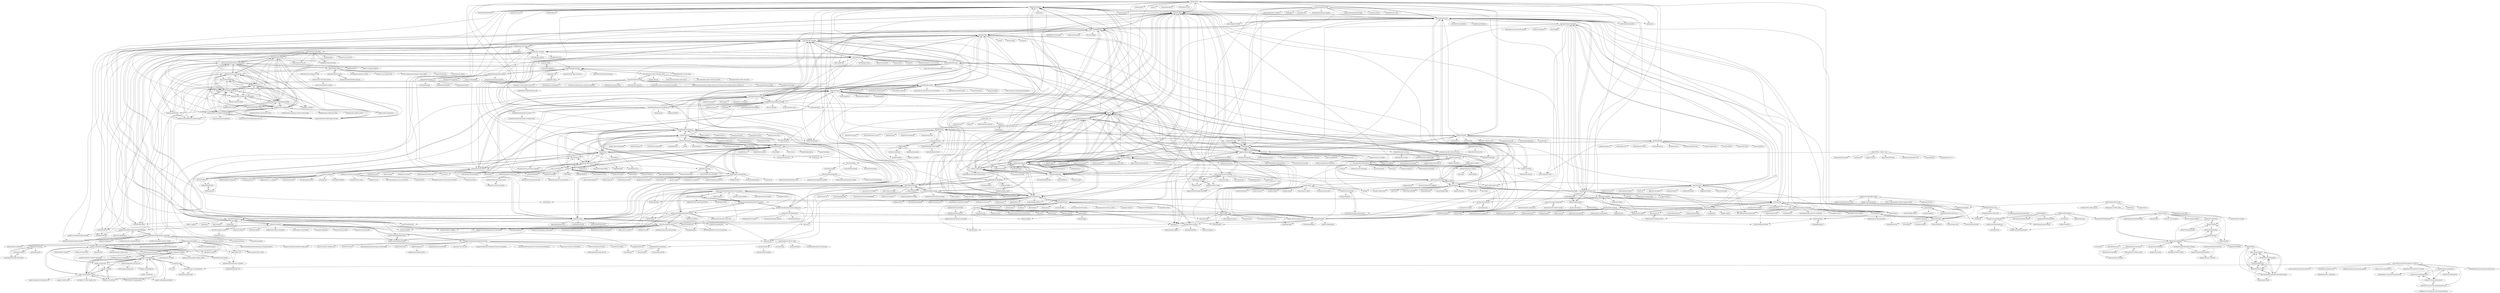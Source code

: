 digraph G {
"harthur/brain" -> "karpathy/convnetjs"
"harthur/brain" -> "cazala/synaptic"
"harthur/brain" -> "NaturalNode/natural"
"harthur/brain" -> "PredictionIO/PredictionIO" ["e"=1]
"harthur/brain" -> "harthur/classifier"
"harthur/brain" -> "numenta/nupic" ["e"=1]
"harthur/brain" -> "rogerwang/node-webkit" ["e"=1]
"harthur/brain" -> "substack/node-browserify" ["e"=1]
"harthur/brain" -> "loadfive/Knwl.js" ["e"=1]
"harthur/brain" -> "mikeal/request" ["e"=1]
"harthur/brain" -> "caolan/async" ["e"=1]
"harthur/brain" -> "iojs/io.js" ["e"=1]
"harthur/brain" -> "visionmedia/express" ["e"=1]
"harthur/brain" -> "breach/breach_core" ["e"=1]
"harthur/brain" -> "andris9/Nodemailer" ["e"=1]
"tensorflow/tfjs-examples" -> "tensorflow/tfjs"
"tensorflow/tfjs-examples" -> "tensorflow/tfjs-models"
"tensorflow/tfjs-examples" -> "ml5js/ml5-library"
"tensorflow/tfjs-examples" -> "tensorflow/tfjs-converter"
"tensorflow/tfjs-examples" -> "tensorflow/tfjs-core"
"tensorflow/tfjs-examples" -> "tensorflow/tfjs-node"
"tensorflow/tfjs-examples" -> "justadudewhohacks/face-api.js"
"tensorflow/tfjs-examples" -> "BrainJS/brain.js"
"tensorflow/tfjs-examples" -> "transcranial/keras-js"
"tensorflow/tfjs-examples" -> "PAIR-code/deeplearnjs"
"tensorflow/tfjs-examples" -> "justadudewhohacks/opencv4nodejs"
"tensorflow/tfjs-examples" -> "karpathy/convnetjs"
"tensorflow/tfjs-examples" -> "tensorflow/tfjs-wechat"
"tensorflow/tfjs-examples" -> "mljs/ml"
"tensorflow/tfjs-examples" -> "google/emoji-scavenger-hunt"
"transcranial/keras-js" -> "PAIR-code/deeplearnjs"
"transcranial/keras-js" -> "karpathy/convnetjs"
"transcranial/keras-js" -> "mil-tokyo/webdnn"
"transcranial/keras-js" -> "fchollet/keras" ["e"=1]
"transcranial/keras-js" -> "fchollet/keras-resources" ["e"=1]
"transcranial/keras-js" -> "jakebian/quiver" ["e"=1]
"transcranial/keras-js" -> "raghakot/keras-vis" ["e"=1]
"transcranial/keras-js" -> "matthiasplappert/keras-rl" ["e"=1]
"transcranial/keras-js" -> "cazala/synaptic"
"transcranial/keras-js" -> "waylonflinn/weblas"
"transcranial/keras-js" -> "farizrahman4u/seq2seq" ["e"=1]
"transcranial/keras-js" -> "openai/universe" ["e"=1]
"transcranial/keras-js" -> "kjw0612/awesome-rnn" ["e"=1]
"transcranial/keras-js" -> "deepmind/sonnet" ["e"=1]
"transcranial/keras-js" -> "yosinski/deep-visualization-toolbox" ["e"=1]
"tensorflow/tfjs-models" -> "tensorflow/tfjs"
"tensorflow/tfjs-models" -> "tensorflow/tfjs-examples"
"tensorflow/tfjs-models" -> "justadudewhohacks/face-api.js"
"tensorflow/tfjs-models" -> "google/mediapipe" ["e"=1]
"tensorflow/tfjs-models" -> "ml5js/ml5-library"
"tensorflow/tfjs-models" -> "CMU-Perceptual-Computing-Lab/openpose" ["e"=1]
"tensorflow/tfjs-models" -> "MVIG-SJTU/AlphaPose" ["e"=1]
"tensorflow/tfjs-models" -> "ildoonet/tf-pose-estimation" ["e"=1]
"tensorflow/tfjs-models" -> "facebookresearch/DensePose" ["e"=1]
"tensorflow/tfjs-models" -> "yemount/pose-animator" ["e"=1]
"tensorflow/tfjs-models" -> "tensorflow/examples" ["e"=1]
"tensorflow/tfjs-models" -> "ZheC/Realtime_Multi-Person_Pose_Estimation" ["e"=1]
"tensorflow/tfjs-models" -> "facebookresearch/detectron2" ["e"=1]
"tensorflow/tfjs-models" -> "tensorflow/models" ["e"=1]
"tensorflow/tfjs-models" -> "jeromeetienne/AR.js" ["e"=1]
"auduno/clmtrackr" -> "auduno/headtrackr"
"auduno/clmtrackr" -> "eduardolundgren/tracking.js"
"auduno/clmtrackr" -> "inspirit/jsfeat"
"auduno/clmtrackr" -> "liuliu/ccv"
"auduno/clmtrackr" -> "mtschirs/js-objectdetect"
"auduno/clmtrackr" -> "jaysalvat/jquery.facedetection"
"auduno/clmtrackr" -> "jeromeetienne/AR.js" ["e"=1]
"auduno/clmtrackr" -> "brianchirls/Seriously.js" ["e"=1]
"auduno/clmtrackr" -> "brownhci/WebGazer"
"auduno/clmtrackr" -> "liabru/matter-js" ["e"=1]
"auduno/clmtrackr" -> "justadudewhohacks/face-api.js"
"auduno/clmtrackr" -> "jeeliz/jeelizFaceFilter" ["e"=1]
"auduno/clmtrackr" -> "julianlloyd/scrollReveal.js" ["e"=1]
"auduno/clmtrackr" -> "cmusatyalab/openface" ["e"=1]
"auduno/clmtrackr" -> "lo-th/Oimo.js" ["e"=1]
"tensorflow/tfjs" -> "tensorflow/tfjs-examples"
"tensorflow/tfjs" -> "tensorflow/tfjs-models"
"tensorflow/tfjs" -> "BrainJS/brain.js"
"tensorflow/tfjs" -> "ml5js/ml5-library"
"tensorflow/tfjs" -> "justadudewhohacks/face-api.js"
"tensorflow/tfjs" -> "parcel-bundler/parcel" ["e"=1]
"tensorflow/tfjs" -> "GoogleChrome/puppeteer" ["e"=1]
"tensorflow/tfjs" -> "ry/deno" ["e"=1]
"tensorflow/tfjs" -> "PAIR-code/deeplearnjs"
"tensorflow/tfjs" -> "tensorflow/tfjs-core"
"tensorflow/tfjs" -> "zeit/next.js" ["e"=1]
"tensorflow/tfjs" -> "gpujs/gpu.js" ["e"=1]
"tensorflow/tfjs" -> "Popmotion/popmotion" ["e"=1]
"tensorflow/tfjs" -> "ReactiveX/rxjs" ["e"=1]
"tensorflow/tfjs" -> "lerna/lerna" ["e"=1]
"NaturalNode/natural" -> "spencermountain/compromise"
"NaturalNode/natural" -> "harthur/brain"
"NaturalNode/natural" -> "cazala/synaptic"
"NaturalNode/natural" -> "axa-group/nlp.js"
"NaturalNode/natural" -> "karpathy/convnetjs"
"NaturalNode/natural" -> "nlp-compromise/nlp_compromise" ["e"=1]
"NaturalNode/natural" -> "loadfive/Knwl.js" ["e"=1]
"NaturalNode/natural" -> "thisandagain/sentiment"
"NaturalNode/natural" -> "caolan/async" ["e"=1]
"NaturalNode/natural" -> "rogerwang/node-webkit" ["e"=1]
"NaturalNode/natural" -> "substack/node-browserify" ["e"=1]
"NaturalNode/natural" -> "nlp-compromise/compromise"
"NaturalNode/natural" -> "substack/stream-handbook" ["e"=1]
"NaturalNode/natural" -> "BrainJS/brain.js"
"NaturalNode/natural" -> "petkaantonov/bluebird" ["e"=1]
"cazala/synaptic" -> "karpathy/convnetjs"
"cazala/synaptic" -> "harthur/brain"
"cazala/synaptic" -> "wagenaartje/neataptic"
"cazala/synaptic" -> "NaturalNode/natural"
"cazala/synaptic" -> "stevenmiller888/mind"
"cazala/synaptic" -> "janhuenermann/neurojs"
"cazala/synaptic" -> "BrainJS/brain.js"
"cazala/synaptic" -> "harthur-org/brain.js"
"cazala/synaptic" -> "PAIR-code/deeplearnjs"
"cazala/synaptic" -> "mljs/ml"
"cazala/synaptic" -> "transcranial/keras-js"
"cazala/synaptic" -> "tensorflow/tfjs"
"cazala/synaptic" -> "gpujs/gpu.js" ["e"=1]
"cazala/synaptic" -> "octalmage/robotjs" ["e"=1]
"cazala/synaptic" -> "zeit/pkg" ["e"=1]
"karpathy/convnetjs" -> "harthur/brain"
"karpathy/convnetjs" -> "cazala/synaptic"
"karpathy/convnetjs" -> "fchollet/keras" ["e"=1]
"karpathy/convnetjs" -> "transcranial/keras-js"
"karpathy/convnetjs" -> "karpathy/neuraltalk" ["e"=1]
"karpathy/convnetjs" -> "karpathy/char-rnn" ["e"=1]
"karpathy/convnetjs" -> "numenta/nupic" ["e"=1]
"karpathy/convnetjs" -> "PAIR-code/deeplearnjs"
"karpathy/convnetjs" -> "torch/torch7" ["e"=1]
"karpathy/convnetjs" -> "NaturalNode/natural"
"karpathy/convnetjs" -> "Theano/Theano" ["e"=1]
"karpathy/convnetjs" -> "PredictionIO/PredictionIO" ["e"=1]
"karpathy/convnetjs" -> "janhuenermann/neurojs"
"karpathy/convnetjs" -> "tensorflow/playground" ["e"=1]
"karpathy/convnetjs" -> "dmlc/mxnet" ["e"=1]
"axa-group/nlp.js" -> "spencermountain/compromise"
"axa-group/nlp.js" -> "NaturalNode/natural"
"axa-group/nlp.js" -> "BrainJS/brain.js"
"axa-group/nlp.js" -> "nextapps-de/flexsearch" ["e"=1]
"axa-group/nlp.js" -> "axa-group/nlp.js-app"
"axa-group/nlp.js" -> "botpress/botpress" ["e"=1]
"axa-group/nlp.js" -> "ml5js/ml5-library"
"axa-group/nlp.js" -> "pubkey/rxdb" ["e"=1]
"axa-group/nlp.js" -> "leon-ai/leon" ["e"=1]
"axa-group/nlp.js" -> "thisandagain/sentiment"
"axa-group/nlp.js" -> "zeit/pkg" ["e"=1]
"axa-group/nlp.js" -> "imbrn/v8n" ["e"=1]
"axa-group/nlp.js" -> "Nozbe/WatermelonDB" ["e"=1]
"axa-group/nlp.js" -> "tensorflow/tfjs"
"axa-group/nlp.js" -> "OptimalBits/bull" ["e"=1]
"ml5js/ml5-library" -> "tensorflow/tfjs"
"ml5js/ml5-library" -> "tensorflow/tfjs-models"
"ml5js/ml5-library" -> "tensorflow/tfjs-examples"
"ml5js/ml5-library" -> "processing/p5.js" ["e"=1]
"ml5js/ml5-library" -> "ml5js/ml5-examples"
"ml5js/ml5-library" -> "BrainJS/brain.js"
"ml5js/ml5-library" -> "justadudewhohacks/face-api.js"
"ml5js/ml5-library" -> "Tonejs/Tone.js" ["e"=1]
"ml5js/ml5-library" -> "mljs/ml"
"ml5js/ml5-library" -> "liabru/matter-js" ["e"=1]
"ml5js/ml5-library" -> "gpujs/gpu.js" ["e"=1]
"ml5js/ml5-library" -> "mattdesl/canvas-sketch" ["e"=1]
"ml5js/ml5-library" -> "axa-group/nlp.js"
"ml5js/ml5-library" -> "spencermountain/compromise"
"ml5js/ml5-library" -> "williamngan/pts" ["e"=1]
"yining1023/machine-learning-for-the-web" -> "ml5js/Intro-ML-Arts-IMA"
"yining1023/machine-learning-for-the-web" -> "ITPNYU/hacking-the-browser"
"yining1023/machine-learning-for-the-web" -> "Open-Source-Studio-at-ITP/Syllabus"
"yining1023/machine-learning-for-the-web" -> "itp-dwd/2020-spring"
"yining1023/machine-learning-for-the-web" -> "nature-of-code/noc-syllabus-S19"
"yining1023/machine-learning-for-the-web" -> "runwayml/processing-library"
"yining1023/machine-learning-for-the-web" -> "genekogan/p5js-osc" ["e"=1]
"yining1023/machine-learning-for-the-web" -> "ITPNYU/ICM-2018"
"yining1023/machine-learning-for-the-web" -> "ellennickles/painting-landscapes-with-the-body"
"yining1023/machine-learning-for-the-web" -> "golanlevin/lectures" ["e"=1]
"yining1023/machine-learning-for-the-web" -> "brondle/MachinesArePoetsToo"
"yining1023/machine-learning-for-the-web" -> "giladlotan/itpmssd"
"yining1023/machine-learning-for-the-web" -> "yining1023/Machine-Learning-for-Physical-Computing"
"yining1023/machine-learning-for-the-web" -> "ml5js/ml5-examples"
"yining1023/machine-learning-for-the-web" -> "antimodular/Best-practices-for-conservation-of-media-art" ["e"=1]
"justadudewhohacks/opencv4nodejs" -> "justadudewhohacks/face-recognition.js"
"justadudewhohacks/opencv4nodejs" -> "peterbraden/node-opencv"
"justadudewhohacks/opencv4nodejs" -> "justadudewhohacks/face-api.js"
"justadudewhohacks/opencv4nodejs" -> "tensorflow/tfjs"
"justadudewhohacks/opencv4nodejs" -> "tensorflow/tfjs-examples"
"justadudewhohacks/opencv4nodejs" -> "fluent-ffmpeg/node-fluent-ffmpeg" ["e"=1]
"justadudewhohacks/opencv4nodejs" -> "oliver-moran/jimp" ["e"=1]
"justadudewhohacks/opencv4nodejs" -> "octalmage/robotjs" ["e"=1]
"justadudewhohacks/opencv4nodejs" -> "eduardolundgren/tracking.js"
"justadudewhohacks/opencv4nodejs" -> "BrainJS/brain.js"
"justadudewhohacks/opencv4nodejs" -> "gpujs/gpu.js" ["e"=1]
"justadudewhohacks/opencv4nodejs" -> "tensorflow/tfjs-models"
"justadudewhohacks/opencv4nodejs" -> "Automattic/node-canvas" ["e"=1]
"justadudewhohacks/opencv4nodejs" -> "lovell/sharp" ["e"=1]
"justadudewhohacks/opencv4nodejs" -> "naptha/tesseract.js" ["e"=1]
"peterbraden/node-opencv" -> "justadudewhohacks/opencv4nodejs"
"peterbraden/node-opencv" -> "drejkim/face-detection-node-opencv"
"peterbraden/node-opencv" -> "inspirit/jsfeat"
"peterbraden/node-opencv" -> "eduardolundgren/tracking.js"
"peterbraden/node-opencv" -> "aheckmann/gm" ["e"=1]
"peterbraden/node-opencv" -> "mtschirs/js-objectdetect"
"peterbraden/node-opencv" -> "felixge/node-ar-drone" ["e"=1]
"peterbraden/node-opencv" -> "NaturalNode/natural"
"peterbraden/node-opencv" -> "harthur/brain"
"peterbraden/node-opencv" -> "ucisysarch/opencvjs"
"peterbraden/node-opencv" -> "karpathy/convnetjs"
"peterbraden/node-opencv" -> "google/google-api-nodejs-client" ["e"=1]
"peterbraden/node-opencv" -> "hybridgroup/cylon" ["e"=1]
"peterbraden/node-opencv" -> "andris9/Nodemailer" ["e"=1]
"peterbraden/node-opencv" -> "Itseez/opencv" ["e"=1]
"xviniette/FlappyLearning" -> "josephyzhou/github-trending" ["e"=1]
"xviniette/FlappyLearning" -> "janhuenermann/neurojs"
"xviniette/FlappyLearning" -> "josephyzhou/producthunt-trending" ["e"=1]
"xviniette/FlappyLearning" -> "dmotz/thing-translator"
"xviniette/FlappyLearning" -> "cazala/synaptic"
"xviniette/FlappyLearning" -> "JSBros/hedron" ["e"=1]
"xviniette/FlappyLearning" -> "WhitestormJS/whitestorm.js" ["e"=1]
"xviniette/FlappyLearning" -> "karpathy/convnetjs"
"xviniette/FlappyLearning" -> "slmgc/react-hint" ["e"=1]
"xviniette/FlappyLearning" -> "transcranial/keras-js"
"xviniette/FlappyLearning" -> "rushter/MLAlgorithms" ["e"=1]
"xviniette/FlappyLearning" -> "openai/universe" ["e"=1]
"xviniette/FlappyLearning" -> "yenchenlin/DeepLearningFlappyBird" ["e"=1]
"xviniette/FlappyLearning" -> "tensorflow/playground" ["e"=1]
"xviniette/FlappyLearning" -> "alexjc/neural-enhance" ["e"=1]
"justadudewhohacks/face-api.js" -> "tensorflow/tfjs-models"
"justadudewhohacks/face-api.js" -> "tensorflow/tfjs"
"justadudewhohacks/face-api.js" -> "justadudewhohacks/face-recognition.js"
"justadudewhohacks/face-api.js" -> "justadudewhohacks/opencv4nodejs"
"justadudewhohacks/face-api.js" -> "eduardolundgren/tracking.js"
"justadudewhohacks/face-api.js" -> "naptha/tesseract.js" ["e"=1]
"justadudewhohacks/face-api.js" -> "tensorflow/tfjs-examples"
"justadudewhohacks/face-api.js" -> "jeromeetienne/AR.js" ["e"=1]
"justadudewhohacks/face-api.js" -> "ml5js/ml5-library"
"justadudewhohacks/face-api.js" -> "BrainJS/brain.js"
"justadudewhohacks/face-api.js" -> "lovell/sharp" ["e"=1]
"justadudewhohacks/face-api.js" -> "juliangarnier/anime" ["e"=1]
"justadudewhohacks/face-api.js" -> "parcel-bundler/parcel" ["e"=1]
"justadudewhohacks/face-api.js" -> "iamkun/dayjs" ["e"=1]
"justadudewhohacks/face-api.js" -> "ageitgey/face_recognition" ["e"=1]
"wanasit/chrono" -> "neilgupta/Sherlock"
"wanasit/chrono" -> "NaturalNode/natural"
"wanasit/chrono" -> "spencermountain/compromise"
"wanasit/chrono" -> "nlp-compromise/nlp_compromise" ["e"=1]
"wanasit/chrono" -> "pacocoursey/cmdk" ["e"=1]
"wanasit/chrono" -> "jakubroztocil/rrule" ["e"=1]
"wanasit/chrono" -> "loadfive/Knwl.js" ["e"=1]
"wanasit/chrono" -> "andrewplummer/Sugar" ["e"=1]
"wanasit/chrono" -> "nlp-compromise/compromise"
"wanasit/chrono" -> "krisk/Fuse" ["e"=1]
"wanasit/chrono" -> "thisandagain/sentiment"
"wanasit/chrono" -> "wooorm/franc"
"wanasit/chrono" -> "gpbl/react-day-picker" ["e"=1]
"wanasit/chrono" -> "jimhigson/oboe.js" ["e"=1]
"wanasit/chrono" -> "emilkowalski/sonner" ["e"=1]
"eduardolundgren/tracking.js" -> "auduno/clmtrackr"
"eduardolundgren/tracking.js" -> "inspirit/jsfeat"
"eduardolundgren/tracking.js" -> "jeromeetienne/AR.js" ["e"=1]
"eduardolundgren/tracking.js" -> "auduno/headtrackr"
"eduardolundgren/tracking.js" -> "justadudewhohacks/face-api.js"
"eduardolundgren/tracking.js" -> "mtschirs/js-objectdetect"
"eduardolundgren/tracking.js" -> "peterbraden/node-opencv"
"eduardolundgren/tracking.js" -> "hammerjs/hammer.js" ["e"=1]
"eduardolundgren/tracking.js" -> "julianshapiro/velocity" ["e"=1]
"eduardolundgren/tracking.js" -> "jaysalvat/jquery.facedetection"
"eduardolundgren/tracking.js" -> "liabru/matter-js" ["e"=1]
"eduardolundgren/tracking.js" -> "jwagner/smartcrop.js" ["e"=1]
"eduardolundgren/tracking.js" -> "aframevr/aframe" ["e"=1]
"eduardolundgren/tracking.js" -> "karpathy/convnetjs"
"eduardolundgren/tracking.js" -> "goldfire/howler.js" ["e"=1]
"ofZach/inkSpace" -> "chaoticbob/AndroidWatchFaces"
"ofZach/inkSpace" -> "MediaMonks/tilt-game-android"
"ofZach/inkSpace" -> "googlecreativelab/landmarker"
"ofZach/inkSpace" -> "googlecreativelab/lipswap"
"PAIR-code/deeplearnjs" -> "transcranial/keras-js"
"PAIR-code/deeplearnjs" -> "propelml/propel" ["e"=1]
"PAIR-code/deeplearnjs" -> "karpathy/convnetjs"
"PAIR-code/deeplearnjs" -> "googlecreativelab/teachable-machine" ["e"=1]
"PAIR-code/deeplearnjs" -> "tensorflow/tfjs"
"PAIR-code/deeplearnjs" -> "cazala/synaptic"
"PAIR-code/deeplearnjs" -> "janhuenermann/neurojs"
"PAIR-code/deeplearnjs" -> "gpujs/gpu.js" ["e"=1]
"PAIR-code/deeplearnjs" -> "Microsoft/napajs" ["e"=1]
"PAIR-code/deeplearnjs" -> "PAIR-code/facets" ["e"=1]
"PAIR-code/deeplearnjs" -> "vahidk/EffectiveTensorflow" ["e"=1]
"PAIR-code/deeplearnjs" -> "jeromeetienne/AR.js" ["e"=1]
"PAIR-code/deeplearnjs" -> "facebook/prepack" ["e"=1]
"PAIR-code/deeplearnjs" -> "graphcool/chromeless" ["e"=1]
"PAIR-code/deeplearnjs" -> "tensorflow/magenta" ["e"=1]
"googlecreativelab/aiexperiments-drum-machine" -> "kylemcdonald/AudioNotebooks"
"googlecreativelab/aiexperiments-drum-machine" -> "googlecreativelab/aiexperiments-bird-sounds"
"googlecreativelab/aiexperiments-drum-machine" -> "googlecreativelab/aiexperiments-ai-duet"
"googlecreativelab/aiexperiments-drum-machine" -> "googlecreativelab/aiexperiments-giorgio-cam"
"googlecreativelab/aiexperiments-drum-machine" -> "ml4a/ml4a-ofx" ["e"=1]
"googlecreativelab/aiexperiments-drum-machine" -> "dmotz/thing-translator"
"googlecreativelab/aiexperiments-drum-machine" -> "ideoforms/pylive" ["e"=1]
"googlecreativelab/aiexperiments-drum-machine" -> "googlecreativelab/creatability-seeing-music" ["e"=1]
"googlecreativelab/aiexperiments-drum-machine" -> "googlecreativelab/chrome-music-lab" ["e"=1]
"googlecreativelab/aiexperiments-drum-machine" -> "ml4a/ml4a-guides" ["e"=1]
"googlecreativelab/aiexperiments-drum-machine" -> "googlecreativelab/aiexperiments-sound-maker"
"googlecreativelab/aiexperiments-drum-machine" -> "Cycling74/n4m-examples" ["e"=1]
"googlecreativelab/aiexperiments-drum-machine" -> "notthetup/awesome-webaudio" ["e"=1]
"googlecreativelab/aiexperiments-drum-machine" -> "kylemcdonald/cv-examples" ["e"=1]
"googlecreativelab/aiexperiments-drum-machine" -> "jordipons/musicnn" ["e"=1]
"girliemac/RPi-KittyCam" -> "harthur/kittydar"
"BrainJS/brain.js" -> "tensorflow/tfjs"
"BrainJS/brain.js" -> "cazala/synaptic"
"BrainJS/brain.js" -> "ml5js/ml5-library"
"BrainJS/brain.js" -> "i0natan/nodebestpractices" ["e"=1]
"BrainJS/brain.js" -> "gpujs/gpu.js" ["e"=1]
"BrainJS/brain.js" -> "parcel-bundler/parcel" ["e"=1]
"BrainJS/brain.js" -> "Popmotion/popmotion" ["e"=1]
"BrainJS/brain.js" -> "zeit/next.js" ["e"=1]
"BrainJS/brain.js" -> "GoogleChrome/puppeteer" ["e"=1]
"BrainJS/brain.js" -> "NaturalNode/natural"
"BrainJS/brain.js" -> "kamranahmedse/driver.js" ["e"=1]
"BrainJS/brain.js" -> "justadudewhohacks/face-api.js"
"BrainJS/brain.js" -> "karpathy/convnetjs"
"BrainJS/brain.js" -> "tensorflow/tfjs-examples"
"BrainJS/brain.js" -> "storybooks/storybook" ["e"=1]
"stdlib-js/stdlib" -> "nicolaspanel/numjs"
"stdlib-js/stdlib" -> "mljs/ml"
"stdlib-js/stdlib" -> "simple-statistics/simple-statistics" ["e"=1]
"stdlib-js/stdlib" -> "scijs/ndarray"
"stdlib-js/stdlib" -> "propelml/propel" ["e"=1]
"stdlib-js/stdlib" -> "data-forge/data-forge-ts" ["e"=1]
"stdlib-js/stdlib" -> "regl-project/regl" ["e"=1]
"stdlib-js/stdlib" -> "josdejong/mathjs" ["e"=1]
"stdlib-js/stdlib" -> "uwdata/arquero" ["e"=1]
"stdlib-js/stdlib" -> "cazala/synaptic"
"stdlib-js/stdlib" -> "gpujs/gpu.js" ["e"=1]
"stdlib-js/stdlib" -> "tensorflow/tfjs"
"stdlib-js/stdlib" -> "AssemblyScript/assemblyscript" ["e"=1]
"stdlib-js/stdlib" -> "NaturalNode/natural"
"stdlib-js/stdlib" -> "BrainJS/brain.js"
"googlecreativelab/teachablemachine-community" -> "googlecreativelab/teachable-machine-v1"
"googlecreativelab/teachablemachine-community" -> "googlecreativelab/teachable-machine-boilerplate"
"googlecreativelab/teachablemachine-community" -> "SashiDo/awesome-teachable-machine"
"googlecreativelab/teachablemachine-community" -> "mstale007/Teachable_Machine_Mobile"
"googlecreativelab/teachablemachine-community" -> "ml5js/ml5-library"
"googlecreativelab/teachablemachine-community" -> "tensorflow/tfjs-examples"
"googlecreativelab/teachablemachine-community" -> "googlecreativelab/semi-conductor"
"googlecreativelab/teachablemachine-community" -> "google-coral/project-posenet"
"googlecreativelab/teachablemachine-community" -> "tensorflow/tfjs-models"
"googlecreativelab/teachablemachine-community" -> "yining1023/machine-learning-for-the-web"
"googlecreativelab/teachablemachine-community" -> "andypotato/fingerpose" ["e"=1]
"googlecreativelab/teachablemachine-community" -> "tensorflow/examples" ["e"=1]
"googlecreativelab/teachablemachine-community" -> "ml4a/ml4a-ofx" ["e"=1]
"googlecreativelab/teachablemachine-community" -> "rwightman/posenet-python"
"googlecreativelab/teachablemachine-community" -> "victordibia/handtrack.js" ["e"=1]
"rwightman/posenet-python" -> "rwightman/posenet-pytorch"
"rwightman/posenet-python" -> "google-coral/project-posenet"
"rwightman/posenet-python" -> "atomicbits/posenet-python"
"rwightman/posenet-python" -> "ajaichemmanam/posenetv2-pythontf"
"rwightman/posenet-python" -> "zg9uagfv/tf_posenet"
"rwightman/posenet-python" -> "infocom-tpo/PoseNet-CoreML" ["e"=1]
"rwightman/posenet-python" -> "patlevin/tfjs-to-tf"
"rwightman/posenet-python" -> "infocom-tpo/PoseNet-Unity" ["e"=1]
"rwightman/posenet-python" -> "ildoonet/tf-pose-estimation" ["e"=1]
"rwightman/posenet-python" -> "Daniil-Osokin/lightweight-human-pose-estimation.pytorch" ["e"=1]
"rwightman/posenet-python" -> "oveddan/posenet-for-installations"
"rwightman/posenet-python" -> "Daniil-Osokin/lightweight-human-pose-estimation-3d-demo.pytorch" ["e"=1]
"rwightman/posenet-python" -> "octiapp/KerasPersonLab"
"rwightman/posenet-python" -> "google-coral/project-bodypix"
"rwightman/posenet-python" -> "mks0601/TF-SimpleHumanPose" ["e"=1]
"brownhci/WebGazer" -> "auduno/clmtrackr"
"brownhci/WebGazer" -> "esdalmaijer/PyGaze" ["e"=1]
"brownhci/WebGazer" -> "nlp-compromise/nlp_compromise" ["e"=1]
"brownhci/WebGazer" -> "antoinelame/GazeTracking" ["e"=1]
"brownhci/WebGazer" -> "eduardolundgren/tracking.js"
"brownhci/WebGazer" -> "pupil-labs/pupil" ["e"=1]
"brownhci/WebGazer" -> "googlecreativelab/anypixel" ["e"=1]
"brownhci/WebGazer" -> "Nickersoft/push.js" ["e"=1]
"brownhci/WebGazer" -> "mtschirs/js-objectdetect"
"brownhci/WebGazer" -> "CSAILVision/GazeCapture" ["e"=1]
"brownhci/WebGazer" -> "rishabhp/bideo.js" ["e"=1]
"brownhci/WebGazer" -> "turbo/js" ["e"=1]
"brownhci/WebGazer" -> "auduno/headtrackr"
"brownhci/WebGazer" -> "jspsych/jsPsych" ["e"=1]
"brownhci/WebGazer" -> "inspirit/jsfeat"
"extrabacon/python-shell" -> "fyears/electron-python-example" ["e"=1]
"extrabacon/python-shell" -> "peterbraden/node-opencv"
"extrabacon/python-shell" -> "Submersible/node-python-bridge"
"extrabacon/python-shell" -> "node-tensorflow/node-tensorflow"
"extrabacon/python-shell" -> "zeromq/zeromq.js" ["e"=1]
"extrabacon/python-shell" -> "NodeRedis/node_redis" ["e"=1]
"extrabacon/python-shell" -> "thisandagain/sentiment"
"extrabacon/python-shell" -> "erelsgl/limdu"
"extrabacon/python-shell" -> "node-schedule/node-schedule" ["e"=1]
"extrabacon/python-shell" -> "fivdi/pigpio" ["e"=1]
"extrabacon/python-shell" -> "wit-ai/node-wit" ["e"=1]
"extrabacon/python-shell" -> "nicolaspanel/numjs"
"extrabacon/python-shell" -> "nikhilk/node-tensorflow"
"extrabacon/python-shell" -> "NaturalNode/natural"
"extrabacon/python-shell" -> "cazala/synaptic"
"thestorefront/DataCollection.js" -> "typicode/katon"
"thestorefront/DataCollection.js" -> "nebulade/supererror"
"mljs/ml" -> "junku901/machine_learning"
"mljs/ml" -> "cazala/synaptic"
"mljs/ml" -> "stevenmiller888/mind"
"mljs/ml" -> "stdlib-js/stdlib"
"mljs/ml" -> "karpathy/convnetjs"
"mljs/ml" -> "erelsgl/limdu"
"mljs/ml" -> "mljs/matrix"
"mljs/ml" -> "wagenaartje/neataptic"
"mljs/ml" -> "mil-tokyo/webdnn"
"mljs/ml" -> "BrainJS/brain.js"
"mljs/ml" -> "ml5js/ml5-library"
"mljs/ml" -> "janhuenermann/neurojs"
"mljs/ml" -> "transcranial/keras-js"
"mljs/ml" -> "NaturalNode/natural"
"mljs/ml" -> "abhisheksoni27/machine-learning-with-js"
"dotgreg/weixin-minigame-tutorial" -> "littlee/wechat-small-game-phaser"
"wechat-miniprogram/threejs-miniprogram" -> "yannliao/threejs.miniprogram"
"wechat-miniprogram/threejs-miniprogram" -> "yannliao/threejs-example-for-miniprogram"
"wechat-miniprogram/threejs-miniprogram" -> "sanyuered/WeChat-MiniProgram-AR-3D"
"wechat-miniprogram/threejs-miniprogram" -> "deepkolos/three-platformize"
"wechat-miniprogram/threejs-miniprogram" -> "sanyuered/WeChat-MiniProgram-WebAR"
"wechat-miniprogram/threejs-miniprogram" -> "imokya/wechat-ar"
"wechat-miniprogram/threejs-miniprogram" -> "tensorflow/tfjs-wechat"
"wechat-miniprogram/threejs-miniprogram" -> "deepkolos/platformize"
"wechat-miniprogram/threejs-miniprogram" -> "sanyuered/WeChat-MiniProgram-AR-TFJS"
"wechat-miniprogram/threejs-miniprogram" -> "sanyuered/WeChat-MiniProgram-AR-AI"
"wechat-miniprogram/threejs-miniprogram" -> "deepkolos/three-platformize-demo-wechat"
"wechat-miniprogram/threejs-miniprogram" -> "JamesLMilner/THREEAR"
"wechat-miniprogram/threejs-miniprogram" -> "finscn/weapp-adapter"
"wechat-miniprogram/threejs-miniprogram" -> "yannliao/three.js"
"wechat-miniprogram/threejs-miniprogram" -> "byk04712/weapp-swiper3D"
"tensorflow/tfjs-node" -> "tensorflow/tfjs-converter"
"tensorflow/tfjs-node" -> "tensorflow/tfjs-layers"
"tensorflow/tfjs-node" -> "tensorflow/tfjs-core"
"tensorflow/tfjs-node" -> "tensorflow/tfjs-examples"
"tensorflow/tfjs-node" -> "tensorflow/tfjs"
"tensorflow/tfjs-node" -> "nikhilk/node-tensorflow"
"tensorflow/tfjs-node" -> "propelml/propel" ["e"=1]
"tensorflow/tfjs-node" -> "tensorflow/tfjs-vis"
"tensorflow/tfjs-node" -> "javascript-machine-learning/organization-overview"
"tensorflow/tfjs-node" -> "justadudewhohacks/opencv4nodejs"
"tensorflow/tfjs-node" -> "node-tensorflow/node-tensorflow"
"tensorflow/tfjs-node" -> "tensorflow/tfjs-data"
"tensorflow/tfjs-node" -> "nodejs-tensorflow/nodejs-tensorflow"
"tensorflow/tfjs-node" -> "transcranial/keras-js"
"tensorflow/tfjs-node" -> "ModelDepot/tfjs-yolo-tiny"
"wooorm/franc" -> "adlawson/nodejs-langs"
"wooorm/franc" -> "zzmp/juliusjs" ["e"=1]
"wooorm/franc" -> "wooorm/retext"
"wooorm/franc" -> "NaturalNode/natural"
"wooorm/franc" -> "FGRibreau/node-language-detect"
"wooorm/franc" -> "loadfive/Knwl.js" ["e"=1]
"wooorm/franc" -> "axa-group/nlp.js"
"wooorm/franc" -> "janhuenermann/neurojs"
"wooorm/franc" -> "dachev/node-cld"
"wooorm/franc" -> "ageitgey/node-unfluff" ["e"=1]
"wooorm/franc" -> "mattallty/Caporal.js" ["e"=1]
"wooorm/franc" -> "nlp-compromise/nlp_compromise" ["e"=1]
"wooorm/franc" -> "cazala/synaptic"
"wooorm/franc" -> "ruipgil/scraperjs" ["e"=1]
"wooorm/franc" -> "marmelab/gremlins.js" ["e"=1]
"mil-tokyo/webdnn" -> "transcranial/keras-js"
"mil-tokyo/webdnn" -> "waylonflinn/weblas"
"mil-tokyo/webdnn" -> "mljs/ml"
"mil-tokyo/webdnn" -> "pfnet-research/chainer-gan-lib" ["e"=1]
"mil-tokyo/webdnn" -> "Microsoft/onnxjs"
"mil-tokyo/webdnn" -> "rezoo/illustration2vec" ["e"=1]
"mil-tokyo/webdnn" -> "pfnet/chainer" ["e"=1]
"mil-tokyo/webdnn" -> "PAIR-code/deeplearnjs"
"mil-tokyo/webdnn" -> "bioinf-jku/SNNs" ["e"=1]
"mil-tokyo/webdnn" -> "cazala/synaptic"
"mil-tokyo/webdnn" -> "matthiasplappert/keras-rl" ["e"=1]
"mil-tokyo/webdnn" -> "ppwwyyxx/tensorpack" ["e"=1]
"mil-tokyo/webdnn" -> "chainer/chainercv" ["e"=1]
"mil-tokyo/webdnn" -> "bstriner/keras-adversarial" ["e"=1]
"mil-tokyo/webdnn" -> "janhuenermann/neurojs"
"jaysalvat/jquery.facedetection" -> "auduno/clmtrackr"
"jaysalvat/jquery.facedetection" -> "eduardolundgren/tracking.js"
"jaysalvat/jquery.facedetection" -> "liuliu/ccv"
"jaysalvat/jquery.facedetection" -> "jaysalvat/vegas" ["e"=1]
"jaysalvat/jquery.facedetection" -> "auduno/headtrackr"
"jaysalvat/jquery.facedetection" -> "jonom/jquery-focuspoint" ["e"=1]
"jaysalvat/jquery.facedetection" -> "mauricesvay/php-facedetection" ["e"=1]
"jaysalvat/jquery.facedetection" -> "VodkaBears/Vide" ["e"=1]
"jaysalvat/jquery.facedetection" -> "alvarotrigo/pagePiling.js" ["e"=1]
"jaysalvat/jquery.facedetection" -> "ejci/favico.js" ["e"=1]
"jaysalvat/jquery.facedetection" -> "daniel-lundin/snabbt.js" ["e"=1]
"jaysalvat/jquery.facedetection" -> "tommoor/tinycon" ["e"=1]
"jaysalvat/jquery.facedetection" -> "aterrien/jQuery-Knob" ["e"=1]
"jaysalvat/jquery.facedetection" -> "johnpolacek/scrollorama" ["e"=1]
"jaysalvat/jquery.facedetection" -> "jaysalvat/buzz" ["e"=1]
"googlecreativelab/melody-mixer" -> "googlecreativelab/beat-blender"
"google-coral/libedgetpu" -> "google-coral/libcoral"
"google-coral/libedgetpu" -> "google-coral/edgetpu"
"FGRibreau/node-language-detect" -> "dachev/node-cld"
"lagodiuk/decision-tree-js" -> "willkurt/ID3-Decision-Tree"
"lagodiuk/decision-tree-js" -> "yandongliu/learningjs"
"lagodiuk/decision-tree-js" -> "serendipious/nodejs-decision-tree-id3"
"lightswitch05/table-to-json" -> "tremblay/HTML-Table-to-JSON"
"lightswitch05/table-to-json" -> "afshinm/Json-to-HTML-Table"
"lightswitch05/table-to-json" -> "mightyiam/combokeys"
"lightswitch05/table-to-json" -> "Wolfr/clank" ["e"=1]
"lightswitch05/table-to-json" -> "easelinc/tourist" ["e"=1]
"tensorflow/magenta-js" -> "tensorflow/magenta-demos"
"tensorflow/magenta-js" -> "tensorflow/magenta-studio"
"tensorflow/magenta-js" -> "tensorflow/tfjs-layers"
"tensorflow/magenta-js" -> "tensorflow/magenta" ["e"=1]
"tensorflow/magenta-js" -> "googlecreativelab/open-nsynth-super" ["e"=1]
"tensorflow/magenta-js" -> "gibber-cc/gibber" ["e"=1]
"tensorflow/magenta-js" -> "googlecreativelab/beat-blender"
"tensorflow/magenta-js" -> "tensorflow/tfjs-converter"
"tensorflow/magenta-js" -> "ml5js/ml5-examples"
"tensorflow/magenta-js" -> "googlecreativelab/aiexperiments-ai-duet"
"tensorflow/magenta-js" -> "googlecreativelab/aiexperiments-sound-maker"
"tensorflow/magenta-js" -> "googlecreativelab/melody-mixer"
"tensorflow/magenta-js" -> "ojack/hydra" ["e"=1]
"tensorflow/magenta-js" -> "djipco/webmidi" ["e"=1]
"tensorflow/magenta-js" -> "danigb/tonal" ["e"=1]
"justadudewhohacks/face-recognition.js" -> "justadudewhohacks/opencv4nodejs"
"justadudewhohacks/face-recognition.js" -> "justadudewhohacks/face-api.js"
"justadudewhohacks/face-recognition.js" -> "peterbraden/node-opencv"
"justadudewhohacks/face-recognition.js" -> "tehnokv/picojs" ["e"=1]
"justadudewhohacks/face-recognition.js" -> "tensorflow/tfjs-examples"
"justadudewhohacks/face-recognition.js" -> "tensorflow/tfjs-core"
"justadudewhohacks/face-recognition.js" -> "eduardolundgren/tracking.js"
"justadudewhohacks/face-recognition.js" -> "mljs/ml"
"justadudewhohacks/face-recognition.js" -> "ml5js/ml5-library"
"justadudewhohacks/face-recognition.js" -> "ModelDepot/tfjs-yolo-tiny"
"justadudewhohacks/face-recognition.js" -> "justadudewhohacks/tfjs-tiny-yolov2"
"justadudewhohacks/face-recognition.js" -> "tensorflow/tfjs-models"
"justadudewhohacks/face-recognition.js" -> "jeeliz/jeelizWeboji" ["e"=1]
"justadudewhohacks/face-recognition.js" -> "Tastenkunst/brfv4_javascript_examples" ["e"=1]
"justadudewhohacks/face-recognition.js" -> "BrainJS/brain.js"
"spencermountain/compromise" -> "NaturalNode/natural"
"spencermountain/compromise" -> "axa-group/nlp.js"
"spencermountain/compromise" -> "retextjs/retext"
"spencermountain/compromise" -> "BrainJS/brain.js"
"spencermountain/compromise" -> "thisandagain/sentiment"
"spencermountain/compromise" -> "ml5js/ml5-library"
"spencermountain/compromise" -> "mljs/ml"
"spencermountain/compromise" -> "cazala/synaptic"
"spencermountain/compromise" -> "winkjs/wink-nlp" ["e"=1]
"spencermountain/compromise" -> "superscriptjs/superscript" ["e"=1]
"spencermountain/compromise" -> "wanasit/chrono"
"spencermountain/compromise" -> "nextapps-de/flexsearch" ["e"=1]
"spencermountain/compromise" -> "stevenmiller888/mind"
"spencermountain/compromise" -> "wagenaartje/neataptic"
"spencermountain/compromise" -> "spencermountain/wtf_wikipedia" ["e"=1]
"yorkie/tensorflow-nodejs" -> "nodejs-tensorflow/nodejs-tensorflow"
"yorkie/tensorflow-nodejs" -> "nikhilk/node-tensorflow"
"yorkie/tensorflow-nodejs" -> "node-tensorflow/node-tensorflow"
"deepkolos/three-platformize" -> "deepkolos/platformize"
"deepkolos/three-platformize" -> "wechat-miniprogram/threejs-miniprogram"
"deepkolos/three-platformize" -> "yannliao/threejs-example-for-miniprogram"
"deepkolos/three-platformize" -> "yannliao/threejs.miniprogram"
"deepkolos/three-platformize" -> "sanyuered/WeChat-MiniProgram-AR-3D"
"deepkolos/three-platformize" -> "deepkolos/three-platformize-demo-wechat"
"deepkolos/three-platformize" -> "sanyuered/WeChat-MiniProgram-WebAR"
"deepkolos/three-platformize" -> "deepkolos/gltf-gpu-compressed-texture"
"deepkolos/three-platformize" -> "sanyuered/WeChat-MiniProgram-AR-AI"
"deepkolos/three-platformize" -> "imokya/wechat-ar"
"deepkolos/three-platformize" -> "deepkolos/three-platformize-demo-wechat-simple"
"deepkolos/three-platformize" -> "deepkolos/three-platformize-demo"
"deepkolos/three-platformize" -> "skyfish-qc/pixi-miniprogram"
"deepkolos/three-platformize" -> "deepkolos/hdr-prefilter-texture"
"deepkolos/three-platformize" -> "JamesLMilner/THREEAR"
"yannliao/threejs-example-for-miniprogram" -> "yannliao/threejs.miniprogram"
"yannliao/threejs-example-for-miniprogram" -> "wechat-miniprogram/threejs-miniprogram"
"yannliao/threejs-example-for-miniprogram" -> "deepkolos/three-platformize"
"yannliao/threejs-example-for-miniprogram" -> "sanyuered/WeChat-MiniProgram-AR-3D"
"yannliao/threejs-example-for-miniprogram" -> "imokya/wechat-ar"
"yannliao/threejs-example-for-miniprogram" -> "deepkolos/three-platformize-demo-wechat"
"yannliao/threejs-example-for-miniprogram" -> "sanyuered/WeChat-MiniProgram-WebAR"
"yannliao/threejs-example-for-miniprogram" -> "Starsky-Synlitec/CnBlog"
"yannliao/threejs-example-for-miniprogram" -> "JamesLMilner/THREEAR"
"Rohithkvsp/Form-N-Fun" -> "StringMon/homescreenarcade"
"Rohithkvsp/Form-N-Fun" -> "Dvik/Taskzy"
"Rohithkvsp/Form-N-Fun" -> "cren888/camarada-android-experiment"
"zaidalyafeai/zaidalyafeai.github.io" -> "zaidalyafeai/Notebooks"
"zaidalyafeai/zaidalyafeai.github.io" -> "ModelDepot/tfjs-yolo-tiny"
"zaidalyafeai/zaidalyafeai.github.io" -> "tensorflow/tfjs-examples"
"zaidalyafeai/zaidalyafeai.github.io" -> "reiinakano/neural-painters" ["e"=1]
"zaidalyafeai/zaidalyafeai.github.io" -> "yining1023/doodleNet"
"zaidalyafeai/zaidalyafeai.github.io" -> "tensorflow/tfjs-converter"
"zaidalyafeai/zaidalyafeai.github.io" -> "memo/webcam-pix2pix-tensorflow" ["e"=1]
"liuliu/ccv" -> "Itseez/opencv" ["e"=1]
"liuliu/ccv" -> "auduno/headtrackr"
"liuliu/ccv" -> "vlfeat/vlfeat" ["e"=1]
"liuliu/ccv" -> "zk00006/OpenTLD" ["e"=1]
"liuliu/ccv" -> "inspirit/jsfeat"
"liuliu/ccv" -> "auduno/clmtrackr"
"liuliu/ccv" -> "jetpacapp/DeepBeliefSDK" ["e"=1]
"liuliu/ccv" -> "jaysalvat/jquery.facedetection"
"liuliu/ccv" -> "torch/torch7" ["e"=1]
"liuliu/ccv" -> "MasteringOpenCV/code" ["e"=1]
"liuliu/ccv" -> "kripken/emscripten" ["e"=1]
"liuliu/ccv" -> "halide/Halide" ["e"=1]
"liuliu/ccv" -> "karpathy/neuraltalk" ["e"=1]
"liuliu/ccv" -> "eduardolundgren/tracking.js"
"liuliu/ccv" -> "biometrics/openbr" ["e"=1]
"thisandagain/sentiment" -> "thinkroth/Sentimental"
"thisandagain/sentiment" -> "NaturalNode/natural"
"thisandagain/sentiment" -> "ttezel/twit" ["e"=1]
"thisandagain/sentiment" -> "spencermountain/compromise"
"thisandagain/sentiment" -> "axa-group/nlp.js"
"thisandagain/sentiment" -> "thisandagain/troll"
"thisandagain/sentiment" -> "nlp-compromise/compromise"
"thisandagain/sentiment" -> "wooorm/retext"
"thisandagain/sentiment" -> "cazala/synaptic"
"thisandagain/sentiment" -> "harthur/brain"
"thisandagain/sentiment" -> "desmondmorris/node-twitter" ["e"=1]
"thisandagain/sentiment" -> "vivekn/sentiment" ["e"=1]
"thisandagain/sentiment" -> "nhunzaker/speakeasy"
"thisandagain/sentiment" -> "ageitgey/node-unfluff" ["e"=1]
"thisandagain/sentiment" -> "nlp-compromise/nlp_compromise" ["e"=1]
"auduno/headtrackr" -> "auduno/clmtrackr"
"auduno/headtrackr" -> "mtschirs/js-objectdetect"
"auduno/headtrackr" -> "inspirit/jsfeat"
"auduno/headtrackr" -> "eduardolundgren/tracking.js"
"auduno/headtrackr" -> "liuliu/ccv"
"auduno/headtrackr" -> "neave/face-detection"
"auduno/headtrackr" -> "brianchirls/Seriously.js" ["e"=1]
"auduno/headtrackr" -> "EightMedia/hammer.js" ["e"=1]
"auduno/headtrackr" -> "twitter/flight" ["e"=1]
"auduno/headtrackr" -> "jaysalvat/jquery.facedetection"
"auduno/headtrackr" -> "sole/tween.js" ["e"=1]
"auduno/headtrackr" -> "GoodBoyDigital/pixi.js" ["e"=1]
"auduno/headtrackr" -> "leapmotion/leapjs" ["e"=1]
"auduno/headtrackr" -> "subprotocol/verlet-js" ["e"=1]
"auduno/headtrackr" -> "h5bp/Effeckt.css" ["e"=1]
"wagenaartje/neataptic" -> "liquidcarrot/carrot"
"wagenaartje/neataptic" -> "cazala/synaptic"
"wagenaartje/neataptic" -> "zonetti/snake-neural-network"
"wagenaartje/neataptic" -> "subprotocol/genetic-js"
"wagenaartje/neataptic" -> "hardmaru/backprop-neat-js"
"wagenaartje/neataptic" -> "mljs/ml"
"wagenaartje/neataptic" -> "CodeReclaimers/neat-python" ["e"=1]
"wagenaartje/neataptic" -> "krystianity/coinpusher"
"wagenaartje/neataptic" -> "SirTificate/gekko-neuralnet" ["e"=1]
"wagenaartje/neataptic" -> "gekkowarez/gekkoga" ["e"=1]
"wagenaartje/neataptic" -> "mil-tokyo/webdnn"
"wagenaartje/neataptic" -> "peter-ch/MultiNEAT" ["e"=1]
"wagenaartje/neataptic" -> "erelsgl/limdu"
"wagenaartje/neataptic" -> "stevenmiller888/mind"
"wagenaartje/neataptic" -> "janhuenermann/neurojs"
"tensorflow/tfjs-core" -> "tensorflow/tfjs-layers"
"tensorflow/tfjs-core" -> "tensorflow/tfjs"
"tensorflow/tfjs-core" -> "tensorflow/tfjs-converter"
"tensorflow/tfjs-core" -> "tensorflow/tfjs-node"
"tensorflow/tfjs-core" -> "tensorflow/tfjs-examples"
"tensorflow/tfjs-core" -> "MrNothing/AI-Blocks" ["e"=1]
"tensorflow/tfjs-core" -> "PAIR-code/facets" ["e"=1]
"tensorflow/tfjs-core" -> "OpenNMT/OpenNMT" ["e"=1]
"tensorflow/tfjs-core" -> "junyanz/iGAN" ["e"=1]
"tensorflow/tfjs-core" -> "justadudewhohacks/face-api.js"
"tensorflow/tfjs-core" -> "deepmind/sonnet" ["e"=1]
"tensorflow/tfjs-core" -> "uber/pyro" ["e"=1]
"tensorflow/tfjs-core" -> "buriburisuri/speech-to-text-wavenet" ["e"=1]
"tensorflow/tfjs-core" -> "mil-tokyo/webdnn"
"tensorflow/tfjs-core" -> "BrainJS/brain.js"
"mateogianolio/vectorious" -> "waylonflinn/weblas"
"mateogianolio/vectorious" -> "mateogianolio/nblas"
"mateogianolio/vectorious" -> "infusion/Complex.js" ["e"=1]
"mateogianolio/vectorious" -> "hiddentao/linear-algebra"
"mateogianolio/vectorious" -> "sloisel/numeric" ["e"=1]
"mljs/pca" -> "bitanath/pca"
"ModelDepot/tfjs-yolo-tiny" -> "ModelDepot/tfjs-yolo-tiny-demo"
"ModelDepot/tfjs-yolo-tiny" -> "shaqian/tfjs-yolo"
"ModelDepot/tfjs-yolo-tiny" -> "justadudewhohacks/tfjs-tiny-yolov2"
"ModelDepot/tfjs-yolo-tiny" -> "cloud-annotations/object-detection-react"
"ModelDepot/tfjs-yolo-tiny" -> "zqingr/tfjs-yolov3"
"ModelDepot/tfjs-yolo-tiny" -> "hugozanini/TFJS-object-detection"
"ModelDepot/tfjs-yolo-tiny" -> "zaidalyafeai/zaidalyafeai.github.io"
"ModelDepot/tfjs-yolo-tiny" -> "SkalskiP/ILearnMachineLearning.js"
"google/emoji-scavenger-hunt" -> "tensorflow/tfjs-converter"
"google/emoji-scavenger-hunt" -> "tensorflow/tfjs-examples"
"google/emoji-scavenger-hunt" -> "googlecreativelab/teachable-machine-boilerplate"
"google/emoji-scavenger-hunt" -> "google/lipsync"
"google/emoji-scavenger-hunt" -> "tensorflow/tfjs-vis"
"google/emoji-scavenger-hunt" -> "googlecreativelab/teachable-machine-v1"
"google/emoji-scavenger-hunt" -> "HunterXuan/wx-tfjs-demo"
"googlecreativelab/aiexperiments-bird-sounds" -> "kylemcdonald/AudioNotebooks"
"googlecreativelab/aiexperiments-bird-sounds" -> "googlecreativelab/aiexperiments-drum-machine"
"googlecreativelab/aiexperiments-bird-sounds" -> "googlecreativelab/aiexperiments-sound-maker"
"googlecreativelab/aiexperiments-bird-sounds" -> "googlecreativelab/aiexperiments-giorgio-cam"
"googlecreativelab/aiexperiments-bird-sounds" -> "googlecreativelab/aiexperiments-ai-duet"
"dmotz/thing-translator" -> "deepforge-dev/deepforge"
"dmotz/thing-translator" -> "junku901/machine_learning"
"dmotz/thing-translator" -> "googlecreativelab/aiexperiments-giorgio-cam"
"dmotz/thing-translator" -> "googlecreativelab/aiexperiments-ai-duet"
"dmotz/thing-translator" -> "xviniette/FlappyLearning"
"dmotz/thing-translator" -> "googlecreativelab/aiexperiments-drum-machine"
"dmotz/thing-translator" -> "janhuenermann/neurojs"
"dmotz/thing-translator" -> "vigzmv/what_the_thing" ["e"=1]
"dmotz/thing-translator" -> "ofZach/landlines"
"dmotz/thing-translator" -> "harthur-org/brain.js"
"dmotz/thing-translator" -> "googlecreativelab/aiexperiments-bird-sounds"
"dmotz/thing-translator" -> "ml4a/ml4a-ofx" ["e"=1]
"dmotz/thing-translator" -> "cazala/synaptic"
"dmotz/thing-translator" -> "ivanseidel/Is-Now-Illegal" ["e"=1]
"dmotz/thing-translator" -> "karpathy/convnetjs"
"michaeldelorenzo/keyword-extractor" -> "retextjs/retext-keywords"
"erelsgl/limdu" -> "junku901/machine_learning"
"erelsgl/limdu" -> "73rhodes/dclassify"
"erelsgl/limdu" -> "stevenmiller888/mind"
"erelsgl/limdu" -> "ttezel/bayes"
"erelsgl/limdu" -> "mljs/ml"
"erelsgl/limdu" -> "NaturalNode/natural"
"erelsgl/limdu" -> "cazala/synaptic"
"erelsgl/limdu" -> "nyxtom/salient"
"erelsgl/limdu" -> "wagenaartje/neataptic"
"erelsgl/limdu" -> "harthur-org/brain.js"
"erelsgl/limdu" -> "nicolaspanel/node-svm"
"erelsgl/limdu" -> "serendipious/nodejs-decision-tree-id3"
"erelsgl/limdu" -> "Planeshifter/node-word2vec"
"erelsgl/limdu" -> "janhuenermann/neurojs"
"erelsgl/limdu" -> "mysamai/natural-brain"
"jbrooksuk/node-summary" -> "philpl/node-tldr"
"jbrooksuk/node-summary" -> "ageitgey/node-unfluff" ["e"=1]
"jbrooksuk/node-summary" -> "anpandu/nodejs-text-summarizer"
"jbrooksuk/node-summary" -> "philplckthun/node-sumuparticles"
"jbrooksuk/node-summary" -> "pdehaan/summarizer"
"jbrooksuk/node-summary" -> "linanqiu/lexrank"
"jbrooksuk/node-summary" -> "moos/wordpos"
"jbrooksuk/node-summary" -> "wooorm/retext"
"jbrooksuk/node-summary" -> "topliceanu/sum"
"jbrooksuk/node-summary" -> "fergiemcdowall/stopword"
"jbrooksuk/node-summary" -> "harthur/glossary"
"jbrooksuk/node-summary" -> "michaeldelorenzo/keyword-extractor"
"jbrooksuk/node-summary" -> "topliceanu/text-summarization"
"jbrooksuk/node-summary" -> "nhunzaker/speakeasy"
"ttezel/bayes" -> "73rhodes/dclassify"
"ttezel/bayes" -> "erelsgl/limdu"
"ttezel/bayes" -> "harthur/classifier"
"ttezel/bayes" -> "miguelmota/bayes-classifier"
"ttezel/bayes" -> "mysamai/natural-brain"
"liquidcarrot/carrot" -> "wagenaartje/neataptic"
"liquidcarrot/carrot" -> "liquidcarrot/liquidcarrot.github.io"
"googlecreativelab/teachable-machine-v1" -> "googlecreativelab/teachable-machine-boilerplate"
"googlecreativelab/teachable-machine-v1" -> "googlecreativelab/teachablemachine-community"
"harthur/clusterfck" -> "harthur/classifier"
"harthur/clusterfck" -> "harthur/hog-descriptor"
"harthur/clusterfck" -> "karpathy/svmjs"
"harthur/clusterfck" -> "Philmod/node-kmeans"
"mikolalysenko/box-intersect" -> "mikolalysenko/box-intersect-benchmark"
"nicolaspanel/numjs" -> "scijs/ndarray"
"nicolaspanel/numjs" -> "stdlib-js/stdlib"
"nicolaspanel/numjs" -> "StratoDem/pandas-js" ["e"=1]
"nicolaspanel/numjs" -> "mljs/ml"
"nicolaspanel/numjs" -> "transcranial/keras-js"
"nicolaspanel/numjs" -> "PAIR-code/deeplearnjs"
"nicolaspanel/numjs" -> "mil-tokyo/webdnn"
"nicolaspanel/numjs" -> "opensource9ja/danfojs" ["e"=1]
"nicolaspanel/numjs" -> "josdejong/mathjs" ["e"=1]
"nicolaspanel/numjs" -> "propelml/propel" ["e"=1]
"nicolaspanel/numjs" -> "cazala/synaptic"
"nicolaspanel/numjs" -> "mateogianolio/vectorious"
"nicolaspanel/numjs" -> "wagenaartje/neataptic"
"nicolaspanel/numjs" -> "gpujs/gpu.js" ["e"=1]
"nicolaspanel/numjs" -> "tensorflow/tfjs"
"googlecreativelab/aiexperiments-ai-duet" -> "googlecreativelab/aiexperiments-drum-machine"
"googlecreativelab/aiexperiments-ai-duet" -> "googlecreativelab/chrome-music-lab" ["e"=1]
"googlecreativelab/aiexperiments-ai-duet" -> "googlecreativelab/aiexperiments-giorgio-cam"
"googlecreativelab/aiexperiments-ai-duet" -> "tensorflow/magenta" ["e"=1]
"googlecreativelab/aiexperiments-ai-duet" -> "googlecreativelab/aiexperiments-bird-sounds"
"googlecreativelab/aiexperiments-ai-duet" -> "tensorflow/magenta-demos"
"googlecreativelab/aiexperiments-ai-duet" -> "googlecreativelab/open-nsynth-super" ["e"=1]
"googlecreativelab/aiexperiments-ai-duet" -> "dmotz/thing-translator"
"googlecreativelab/aiexperiments-ai-duet" -> "kylestetz/AudioKeys" ["e"=1]
"googlecreativelab/aiexperiments-ai-duet" -> "ml4a/ml4a-ofx" ["e"=1]
"googlecreativelab/aiexperiments-ai-duet" -> "jisungk/deepjazz" ["e"=1]
"googlecreativelab/aiexperiments-ai-duet" -> "hexahedria/biaxial-rnn-music-composition" ["e"=1]
"googlecreativelab/aiexperiments-ai-duet" -> "tensorflow/magenta-js"
"googlecreativelab/aiexperiments-ai-duet" -> "Tonejs/Tone.js" ["e"=1]
"googlecreativelab/aiexperiments-ai-duet" -> "googlecreativelab/aiexperiments-sound-maker"
"googlecreativelab/paper-signals" -> "googlecreativelab/mystery-animal"
"googlecreativelab/paper-signals" -> "googlecreativelab/mix-lab"
"googlecreativelab/paper-signals" -> "googlecreativelab/aiexperiments-bird-sounds"
"googlecreativelab/paper-signals" -> "googlecreativelab/aiexperiments-giorgio-cam"
"googlecreativelab/paper-signals" -> "Rohithkvsp/Form-N-Fun"
"googlecreativelab/paper-signals" -> "actions-on-google/apiai-webhook-template-nodejs" ["e"=1]
"googlecreativelab/paper-signals" -> "nordprojects/lantern"
"Ank-Cha/Social-Distancing-Analyser-COVID-19" -> "IIT-PAVIS/Social-Distancing"
"Ank-Cha/Social-Distancing-Analyser-COVID-19" -> "aqeelanwar/SocialDistancingAI"
"Ank-Cha/Social-Distancing-Analyser-COVID-19" -> "deepak112/Social-Distancing-AI"
"Ank-Cha/Social-Distancing-Analyser-COVID-19" -> "basileroth75/covid-social-distancing-detection"
"Ank-Cha/Social-Distancing-Analyser-COVID-19" -> "ChargedMonk/Social-Distancing-using-YOLOv5"
"Ank-Cha/Social-Distancing-Analyser-COVID-19" -> "abd-shoumik/Social-distance-detection"
"Ank-Cha/Social-Distancing-Analyser-COVID-19" -> "ParthPathak27/Social-Distancing-Detector"
"Ank-Cha/Social-Distancing-Analyser-COVID-19" -> "JohnBetaCode/Social-Distancing-Analyser"
"Ank-Cha/Social-Distancing-Analyser-COVID-19" -> "adityap27/face-mask-detector" ["e"=1]
"Ank-Cha/Social-Distancing-Analyser-COVID-19" -> "DrMahdiRezaei/DeepSOCIAL"
"Ank-Cha/Social-Distancing-Analyser-COVID-19" -> "augmentedstartups/YOLOv4-Tutorials" ["e"=1]
"Ank-Cha/Social-Distancing-Analyser-COVID-19" -> "neuralet/smart-social-distancing"
"basileroth75/covid-social-distancing-detection" -> "deepak112/Social-Distancing-AI"
"basileroth75/covid-social-distancing-detection" -> "dongfang-steven-yang/social-distancing-monitoring"
"basileroth75/covid-social-distancing-detection" -> "aqeelanwar/SocialDistancingAI"
"tensorflow/tfjs-wechat" -> "HunterXuan/wx-tfjs-demo"
"tensorflow/tfjs-wechat" -> "sanyuered/WeChat-MiniProgram-AR-TFJS"
"tensorflow/tfjs-wechat" -> "sanyuered/WeChat-MiniProgram-WebAR"
"tensorflow/tfjs-wechat" -> "wechat-miniprogram/threejs-miniprogram"
"tensorflow/tfjs-wechat" -> "deepkolos/wxmp-tensorflow"
"tensorflow/tfjs-wechat" -> "imokya/wechat-ar"
"tensorflow/tfjs-wechat" -> "sanyuered/WeChat-MiniProgram-AR-3D"
"tensorflow/tfjs-wechat" -> "GeekYmm/tensorflow-wxapp"
"tensorflow/tfjs-wechat" -> "mogoweb/AIDog"
"tensorflow/tfjs-wechat" -> "yannliao/threejs.miniprogram"
"tensorflow/tfjs-wechat" -> "skyfish-qc/pixi-miniprogram"
"tensorflow/tfjs-wechat" -> "yannliao/threejs-example-for-miniprogram"
"tensorflow/tfjs-wechat" -> "sanyuered/WeChat-MiniProgram-AR-AI"
"tensorflow/tfjs-wechat" -> "HunterXuan/wx-tfjs-core"
"tensorflow/tfjs-wechat" -> "leo9960/xcx_threejs"
"HunterXuan/wx-tfjs-demo" -> "tensorflow/tfjs-wechat"
"HunterXuan/wx-tfjs-demo" -> "deepkolos/wxmp-tensorflow"
"HunterXuan/wx-tfjs-demo" -> "sanyuered/WeChat-MiniProgram-WebAR"
"HunterXuan/wx-tfjs-demo" -> "imokya/wechat-ar"
"HunterXuan/wx-tfjs-demo" -> "sanyuered/WeChat-MiniProgram-AR-TFJS"
"HunterXuan/wx-tfjs-demo" -> "HunterXuan/wx-tfjs-core"
"HunterXuan/wx-tfjs-demo" -> "GeekYmm/tensorflow-wxapp"
"HunterXuan/wx-tfjs-demo" -> "sanyuered/WeChat-MiniProgram-AR-3D"
"HunterXuan/wx-tfjs-demo" -> "shrekshrek/aep" ["e"=1]
"HunterXuan/wx-tfjs-demo" -> "xueyan1/wx_TensorFlow"
"HunterXuan/wx-tfjs-demo" -> "wechat-miniprogram/threejs-miniprogram"
"red42/HTML5_Genetic_Cars" -> "pubnub/genetic-car-2"
"red42/HTML5_Genetic_Cars" -> "subprotocol/genetic-js"
"red42/HTML5_Genetic_Cars" -> "TomaszRewak/ML-games"
"red42/HTML5_Genetic_Cars" -> "cazala/shoal"
"red42/HTML5_Genetic_Cars" -> "thopit/Creatures"
"red42/HTML5_Genetic_Cars" -> "illogicz/NeuroEvolution"
"red42/HTML5_Genetic_Cars" -> "parano/GeneticAlgorithm-TSP" ["e"=1]
"red42/HTML5_Genetic_Cars" -> "erincatto/Box2D" ["e"=1]
"rwightman/posenet-pytorch" -> "rwightman/posenet-python"
"rwightman/posenet-pytorch" -> "atomicbits/posenet-python"
"rwightman/posenet-pytorch" -> "google-coral/project-posenet"
"rwightman/posenet-pytorch" -> "mks0601/3DMPPE_POSENET_RELEASE" ["e"=1]
"rwightman/posenet-pytorch" -> "oveddan/posenet-for-installations"
"ml5js/ml5-examples" -> "ml5js/ml5-library"
"ml5js/ml5-examples" -> "yining1023/machine-learning-for-the-web"
"ml5js/ml5-examples" -> "ml5js/ml5-website"
"ml5js/ml5-examples" -> "googlecreativelab/teachable-machine-boilerplate"
"ml5js/ml5-examples" -> "ml5js/ml5-data-and-models"
"ml5js/ml5-examples" -> "ml4a/ml4a-guides" ["e"=1]
"ml5js/ml5-examples" -> "tensorflow/tfjs-vis"
"ml5js/ml5-examples" -> "runwayml/p5js"
"ml5js/ml5-examples" -> "ml4a/ml4a-demos" ["e"=1]
"ml5js/ml5-examples" -> "kylemcdonald/cv-examples" ["e"=1]
"ml5js/ml5-examples" -> "shiffman/Tensorflow-JS-Examples" ["e"=1]
"ml5js/ml5-examples" -> "mveteanu/p5.SceneManager" ["e"=1]
"ml5js/ml5-examples" -> "ml5js/ml5-boilerplate"
"ml5js/ml5-examples" -> "ml5js/training-charRNN"
"ml5js/ml5-examples" -> "tensorflow/magenta-js"
"deepkolos/platformize" -> "deepkolos/three-platformize"
"deepkolos/platformize" -> "deepkolos/three-platformize-demo-wechat"
"deepkolos/platformize" -> "yannliao/threejs.miniprogram"
"deepkolos/platformize" -> "imokya/wechat-ar"
"deepkolos/platformize" -> "wechat-miniprogram/threejs-miniprogram"
"foo123/HAAR.js" -> "mtschirs/js-objectdetect"
"foo123/HAAR.js" -> "foo123/FILTER.js"
"foo123/HAAR.js" -> "roironn/SmileDetectJS"
"deepforge-dev/deepforge" -> "junku901/machine_learning"
"deepforge-dev/deepforge" -> "dmotz/thing-translator"
"deepforge-dev/deepforge" -> "webgme/webgme"
"deepforge-dev/deepforge" -> "ofZach/landlines"
"deepforge-dev/deepforge" -> "NetsBlox/NetsBlox" ["e"=1]
"deepforge-dev/deepforge" -> "harthur-org/brain.js"
"harthur-org/brain.js" -> "stevenmiller888/mind"
"harthur-org/brain.js" -> "cazala/synaptic"
"harthur-org/brain.js" -> "junku901/machine_learning"
"harthur-org/brain.js" -> "dn2a/dn2a-javascript"
"harthur-org/brain.js" -> "deepforge-dev/deepforge"
"harthur-org/brain.js" -> "janhuenermann/neurojs"
"harthur-org/brain.js" -> "abhisheksoni27/machine-learning-with-js"
"harthur-org/brain.js" -> "harthur/brain"
"harthur-org/brain.js" -> "karpathy/convnetjs"
"harthur-org/brain.js" -> "mysamai/natural-brain"
"harthur-org/brain.js" -> "erelsgl/limdu"
"harthur-org/brain.js" -> "node-tensorflow/node-tensorflow"
"harthur-org/brain.js" -> "xviniette/FlappyLearning"
"harthur-org/brain.js" -> "mljs/ml"
"harthur-org/brain.js" -> "dmotz/thing-translator"
"googlecreativelab/aiexperiments-giorgio-cam" -> "googlecreativelab/aiexperiments-drum-machine"
"googlecreativelab/aiexperiments-giorgio-cam" -> "dmotz/thing-translator"
"googlecreativelab/aiexperiments-giorgio-cam" -> "googlecreativelab/aiexperiments-ai-duet"
"googlecreativelab/aiexperiments-giorgio-cam" -> "googlecreativelab/aiexperiments-bird-sounds"
"googlecreativelab/aiexperiments-giorgio-cam" -> "ml4a/ml4a-ofx" ["e"=1]
"googlecreativelab/aiexperiments-giorgio-cam" -> "googlecreativelab/giantemoji"
"runwayml/processing-library" -> "runwayml/processing"
"runwayml/processing-library" -> "runwayml/p5js"
"runwayml/processing-library" -> "runwayml/learn"
"karpathy/svmjs" -> "karpathy/forestjs"
"karpathy/svmjs" -> "nicolaspanel/node-svm"
"karpathy/svmjs" -> "harthur/clusterfck"
"karpathy/svmjs" -> "karpathy/recurrentjs" ["e"=1]
"karpathy/svmjs" -> "harthur/classifier"
"karpathy/svmjs" -> "NaturalNode/node-sylvester" ["e"=1]
"karpathy/svmjs" -> "karpathy/Random-Forest-Matlab"
"karpathy/svmjs" -> "karpathy/reinforcejs" ["e"=1]
"karpathy/svmjs" -> "karpathy/lifejs"
"karpathy/svmjs" -> "karpathy/tsnejs" ["e"=1]
"karpathy/svmjs" -> "karpathy/convnetjs"
"karpathy/svmjs" -> "karpathy/researchpooler" ["e"=1]
"karpathy/svmjs" -> "karpathy/researchlei" ["e"=1]
"afshinm/Json-to-HTML-Table" -> "jongha/jquery-jsontotable"
"florent37/WearMenu" -> "florent37/DaVinci"
"florent37/WearMenu" -> "florent37/WearViewStub"
"sanyuered/WeChat-MiniProgram-WebAR" -> "sanyuered/WeChat-MiniProgram-AR-3D"
"sanyuered/WeChat-MiniProgram-WebAR" -> "sanyuered/WeChat-MiniProgram-AR-TFJS"
"sanyuered/WeChat-MiniProgram-WebAR" -> "imokya/wechat-ar"
"sanyuered/WeChat-MiniProgram-WebAR" -> "wechat-miniprogram/threejs-miniprogram"
"sanyuered/WeChat-MiniProgram-WebAR" -> "sanyuered/WeChat-MiniProgram-AR-AI"
"sanyuered/WeChat-MiniProgram-WebAR" -> "tensorflow/tfjs-wechat"
"sanyuered/WeChat-MiniProgram-WebAR" -> "yannliao/threejs-example-for-miniprogram"
"sanyuered/WeChat-MiniProgram-WebAR" -> "HunterXuan/wx-tfjs-demo"
"sanyuered/WeChat-MiniProgram-WebAR" -> "yannliao/threejs.miniprogram"
"sanyuered/WeChat-MiniProgram-WebAR" -> "deepkolos/three-platformize"
"sanyuered/WeChat-MiniProgram-WebAR" -> "imokya/threear-wechat"
"sanyuered/WeChat-MiniProgram-WebAR" -> "leo9960/xcx_threejs"
"sanyuered/WeChat-MiniProgram-WebAR" -> "GeekYmm/tensorflow-wxapp"
"ModelDepot/tfjs-yolo-tiny-demo" -> "ModelDepot/tfjs-yolo-tiny"
"google-coral/pycoral" -> "google-coral/tutorials"
"google-coral/pycoral" -> "google-coral/examples-camera"
"google-coral/pycoral" -> "google-coral/tflite"
"google-coral/pycoral" -> "google-coral/edgetpu"
"google-coral/pycoral" -> "google-coral/libedgetpu"
"sanyuered/WeChat-MiniProgram-AR-3D" -> "sanyuered/WeChat-MiniProgram-WebAR"
"sanyuered/WeChat-MiniProgram-AR-3D" -> "imokya/wechat-ar"
"sanyuered/WeChat-MiniProgram-AR-3D" -> "wechat-miniprogram/threejs-miniprogram"
"sanyuered/WeChat-MiniProgram-AR-3D" -> "sanyuered/WeChat-MiniProgram-AR-AI"
"sanyuered/WeChat-MiniProgram-AR-3D" -> "deepkolos/three-platformize"
"sanyuered/WeChat-MiniProgram-AR-3D" -> "yannliao/threejs-example-for-miniprogram"
"sanyuered/WeChat-MiniProgram-AR-3D" -> "sanyuered/WeChat-MiniProgram-AR-TFJS"
"sanyuered/WeChat-MiniProgram-AR-3D" -> "yannliao/threejs.miniprogram"
"sanyuered/WeChat-MiniProgram-AR-3D" -> "JamesLMilner/THREEAR"
"sanyuered/WeChat-MiniProgram-AR-3D" -> "Starsky-Synlitec/CnBlog"
"sanyuered/WeChat-MiniProgram-AR-3D" -> "deepkolos/three-platformize-demo-wechat"
"node-tensorflow/node-tensorflow" -> "nikhilk/node-tensorflow"
"node-tensorflow/node-tensorflow" -> "yorkie/tensorflow-nodejs"
"node-tensorflow/node-tensorflow" -> "nodejs-tensorflow/nodejs-tensorflow"
"node-tensorflow/node-tensorflow" -> "harthur-org/brain.js"
"node-tensorflow/node-tensorflow" -> "beyai/node-hanlp" ["e"=1]
"node-tensorflow/node-tensorflow" -> "cazala/synaptic"
"node-tensorflow/node-tensorflow" -> "transcranial/keras-js"
"node-tensorflow/node-tensorflow" -> "tensorflow/tfjs-node"
"node-tensorflow/node-tensorflow" -> "moovel/node-yolo"
"node-tensorflow/node-tensorflow" -> "junku901/dnn"
"node-tensorflow/node-tensorflow" -> "rlidwka/node-fann" ["e"=1]
"node-tensorflow/node-tensorflow" -> "windiest/GAF" ["e"=1]
"retextjs/retext" -> "retextjs/retext-keywords"
"retextjs/retext" -> "retextjs/awesome-retext"
"retextjs/retext" -> "benhmoore/Knwl.js"
"retextjs/retext" -> "syntax-tree/nlcst" ["e"=1]
"retextjs/retext" -> "spencermountain/compromise"
"retextjs/retext" -> "rehypejs/rehype" ["e"=1]
"retextjs/retext" -> "unifiedjs/unified" ["e"=1]
"retextjs/retext" -> "wooorm/parse-english"
"mogoweb/AIDog" -> "mogoweb/aiexamples"
"cloud-annotations/training" -> "cloud-annotations/object-detection-react"
"cloud-annotations/training" -> "bourdakos1/Custom-Object-Detection"
"cloud-annotations/training" -> "EdjeElectronics/TensorFlow-Object-Detection-API-Tutorial-Train-Multiple-Objects-Windows-10" ["e"=1]
"cloud-annotations/training" -> "justadudewhohacks/face-api.js"
"cloud-annotations/training" -> "priya-dwivedi/Deep-Learning" ["e"=1]
"cloud-annotations/training" -> "victordibia/handtracking" ["e"=1]
"cloud-annotations/training" -> "akshaybahadur21/Emojinator" ["e"=1]
"cloud-annotations/training" -> "tensorflow/tfjs-models"
"cloud-annotations/training" -> "victordibia/handtrack.js" ["e"=1]
"cloud-annotations/training" -> "timctho/convolutional-pose-machines-tensorflow" ["e"=1]
"cloud-annotations/training" -> "lexfridman/mit-deep-learning" ["e"=1]
"cloud-annotations/training" -> "ildoonet/tf-pose-estimation" ["e"=1]
"cloud-annotations/training" -> "facebookresearch/pythia" ["e"=1]
"cloud-annotations/training" -> "tensorflow/tfjs-examples"
"cloud-annotations/training" -> "rasbt/python-machine-learning-book-2nd-edition" ["e"=1]
"stephenml/wxgame-threejs" -> "myemperor/threejsWithWechatGame"
"stephenml/wxgame-threejs" -> "finscn/weapp-adapter"
"google-coral/project-bodypix" -> "google-coral/project-posenet"
"google-coral/project-bodypix" -> "de-code/python-tf-bodypix"
"google-coral/project-bodypix" -> "ajaichemmanam/simple_bodypix_python"
"google-coral/project-bodypix" -> "google-coral/examples-camera"
"google-coral/project-bodypix" -> "google-coral/edgetpu"
"tensorflow/magenta-demos" -> "tensorflow/magenta-js"
"tensorflow/magenta-demos" -> "tensorflow/magenta" ["e"=1]
"tensorflow/magenta-demos" -> "googlecreativelab/aiexperiments-ai-duet"
"tensorflow/magenta-demos" -> "googlecreativelab/open-nsynth-super" ["e"=1]
"tensorflow/magenta-demos" -> "kylemcdonald/AudioNotebooks"
"tensorflow/magenta-demos" -> "hexahedria/biaxial-rnn-music-composition" ["e"=1]
"tensorflow/magenta-demos" -> "llSourcell/AI_Composer" ["e"=1]
"tensorflow/magenta-demos" -> "tensorflow/magenta-studio"
"tensorflow/magenta-demos" -> "jisungk/deepjazz" ["e"=1]
"tensorflow/magenta-demos" -> "craffel/pretty-midi" ["e"=1]
"tensorflow/magenta-demos" -> "genekogan/p5js-osc" ["e"=1]
"tensorflow/magenta-demos" -> "ybayle/awesome-deep-learning-music" ["e"=1]
"tensorflow/magenta-demos" -> "soroushmehr/sampleRNN_ICLR2017" ["e"=1]
"tensorflow/magenta-demos" -> "googlecreativelab/aiexperiments-sound-maker"
"tensorflow/magenta-demos" -> "facebookresearch/music-translation" ["e"=1]
"googlecreativelab/teachable-machine-boilerplate" -> "googlecreativelab/teachable-machine-v1"
"googlecreativelab/teachable-machine-boilerplate" -> "googlecreativelab/teachable-machine" ["e"=1]
"googlecreativelab/teachable-machine-boilerplate" -> "googlecreativelab/teachablemachine-community"
"googlecreativelab/teachable-machine-boilerplate" -> "ml5js/ml5-examples"
"googlecreativelab/teachable-machine-boilerplate" -> "ModelDepot/tfjs-yolo-tiny"
"googlecreativelab/teachable-machine-boilerplate" -> "ITPNYU/p5-deeplearn-js" ["e"=1]
"inspirit/jsfeat" -> "mtschirs/js-objectdetect"
"inspirit/jsfeat" -> "auduno/clmtrackr"
"inspirit/jsfeat" -> "eduardolundgren/tracking.js"
"inspirit/jsfeat" -> "auduno/headtrackr"
"inspirit/jsfeat" -> "peterbraden/node-opencv"
"inspirit/jsfeat" -> "liuliu/ccv"
"inspirit/jsfeat" -> "evanw/glfx.js" ["e"=1]
"inspirit/jsfeat" -> "kig/JSARToolKit" ["e"=1]
"inspirit/jsfeat" -> "sloisel/numeric" ["e"=1]
"inspirit/jsfeat" -> "ucisysarch/opencvjs"
"inspirit/jsfeat" -> "jcmellado/js-aruco" ["e"=1]
"inspirit/jsfeat" -> "harthur/brain"
"inspirit/jsfeat" -> "foo123/HAAR.js"
"inspirit/jsfeat" -> "brianchirls/Seriously.js" ["e"=1]
"inspirit/jsfeat" -> "lo-th/Oimo.js" ["e"=1]
"myemperor/threejsWithWechatGame" -> "stephenml/wxgame-threejs"
"AAkira/OkWear" -> "shohe-i/AspectLogger"
"AAkira/OkWear" -> "lotz84/TwitterMediaTimeline"
"AAkira/OkWear" -> "Rake-Kharton/SharedElementTransitionCompat"
"AAkira/OkWear" -> "kaelaela/FindNoUsages"
"AAkira/OkWear" -> "kazuteru/PTAlertView"
"sanyuered/WeChat-MiniProgram-AR-TFJS" -> "sanyuered/WeChat-MiniProgram-WebAR"
"sanyuered/WeChat-MiniProgram-AR-TFJS" -> "sanyuered/WeChat-MiniProgram-AR-3D"
"sanyuered/WeChat-MiniProgram-AR-TFJS" -> "sanyuered/WeChat-MiniProgram-AR-AI"
"sanyuered/WeChat-MiniProgram-AR-TFJS" -> "imokya/wechat-ar"
"sanyuered/WeChat-MiniProgram-AR-TFJS" -> "tensorflow/tfjs-wechat"
"ustwo/clockwise" -> "ustwo/clockwise-samples"
"ustwo/clockwise" -> "Mariuxtheone/Teleport"
"ustwo/clockwise" -> "googlesamples/android-WatchFace" ["e"=1]
"ustwo/clockwise" -> "inaka/TinyTask" ["e"=1]
"ustwo/clockwise" -> "romannurik/FORMWatchFace"
"ustwo/clockwise" -> "ustwo/GL-2D-watchface"
"ustwo/clockwise" -> "florent37/DaVinci"
"ustwo/clockwise" -> "vinc3m1/DragSortAdapter" ["e"=1]
"ustwo/clockwise" -> "florent37/WearMenu"
"ustwo/clockwise" -> "patloew/RxWear"
"google-coral/edgetpu" -> "google-coral/libedgetpu"
"google-coral/edgetpu" -> "google-coral/tflite"
"google-coral/edgetpu" -> "google-coral/tutorials"
"google-coral/edgetpu" -> "google-coral/examples-camera"
"google-coral/edgetpu" -> "google-coral/project-posenet"
"google-coral/edgetpu" -> "google-coral/pycoral"
"google-coral/edgetpu" -> "guichristmann/edge-tpu-tiny-yolo"
"google-coral/edgetpu" -> "google-coral/project-bodypix"
"google-coral/edgetpu" -> "neuralet/neuralet"
"google-coral/edgetpu" -> "PINTO0309/TPU-MobilenetSSD"
"google-coral/edgetpu" -> "google-coral/edgetpu-platforms"
"sanyuered/WeChat-MiniProgram-AR-AI" -> "sanyuered/WeChat-MiniProgram-AR-AI-V2"
"sanyuered/WeChat-MiniProgram-AR-AI" -> "sanyuered/sanyuered.github.io"
"sanyuered/WeChat-MiniProgram-AR-AI" -> "sanyuered/WeChat-MiniProgram-AR-3D"
"sanyuered/WeChat-MiniProgram-AR-AI" -> "sanyuered/WeChat-MiniProgram-AR-TFJS"
"26medias/timeseries-analysis" -> "fredrick/gauss"
"26medias/timeseries-analysis" -> "bbc/slayer"
"moos/wordpos" -> "moos/wordnet-db"
"moos/wordpos" -> "dariusk/pos-js"
"moos/wordpos" -> "moos/wordpos-web"
"moos/wordpos" -> "moos/WNdb"
"moos/wordpos" -> "morungos/wordnet"
"moos/wordpos" -> "neopunisher/pos-js"
"moos/wordpos" -> "wooorm/retext-keywords"
"moos/wordpos" -> "wooorm/retext"
"moos/wordpos" -> "NaturalNode/natural"
"wooorm/retext" -> "wooorm/retext-keywords"
"wooorm/retext" -> "nhunzaker/speakeasy"
"wooorm/retext" -> "nlp-compromise/compromise"
"wooorm/retext" -> "typicode/katon"
"wooorm/retext" -> "wooorm/franc"
"wooorm/retext" -> "moos/wordpos"
"wooorm/retext" -> "loadfive/Knwl.js" ["e"=1]
"wooorm/retext" -> "NaturalNode/natural"
"wooorm/retext" -> "wooorm/retext-sentiment"
"wooorm/retext" -> "julianshapiro/blast" ["e"=1]
"wooorm/retext" -> "ageitgey/node-unfluff" ["e"=1]
"wooorm/retext" -> "mightyiam/combokeys"
"wooorm/retext" -> "jbrooksuk/node-summary"
"wooorm/retext" -> "spencermountain/nlp_compromise"
"wooorm/retext" -> "nlp-compromise/nlp_compromise" ["e"=1]
"StringMon/homescreenarcade" -> "Rohithkvsp/Form-N-Fun"
"StringMon/homescreenarcade" -> "Dvik/Taskzy"
"DrMahdiRezaei/DeepSOCIAL" -> "shliang0603/Yolov4_DeepSocial"
"Planeshifter/node-word2vec" -> "Planeshifter/text-miner"
"Planeshifter/node-word2vec" -> "Planeshifter/node-wordnet-magic"
"Tom-Alexander/regression-js" -> "simple-statistics/simple-statistics" ["e"=1]
"Tom-Alexander/regression-js" -> "subprotocol/genetic-js"
"Tom-Alexander/regression-js" -> "26medias/timeseries-analysis"
"Tom-Alexander/regression-js" -> "jstat/jstat" ["e"=1]
"Tom-Alexander/regression-js" -> "mljs/ml"
"Tom-Alexander/regression-js" -> "HarryStevens/d3-regression"
"Tom-Alexander/regression-js" -> "luccastera/shaman"
"Tom-Alexander/regression-js" -> "harthur/clusterfck"
"Tom-Alexander/regression-js" -> "flurry/Lyric"
"Tom-Alexander/regression-js" -> "mourner/simplify-js" ["e"=1]
"Tom-Alexander/regression-js" -> "nicolaspanel/numjs"
"Tom-Alexander/regression-js" -> "BorisChumichev/everpolate"
"karpathy/Random-Forest-Matlab" -> "karpathy/forestjs"
"karpathy/Random-Forest-Matlab" -> "ttomita/RandomerForest"
"janhuenermann/neurojs" -> "cazala/synaptic"
"janhuenermann/neurojs" -> "karpathy/convnetjs"
"janhuenermann/neurojs" -> "PAIR-code/deeplearnjs"
"janhuenermann/neurojs" -> "xviniette/FlappyLearning"
"janhuenermann/neurojs" -> "WhitestormJS/whitestorm.js" ["e"=1]
"janhuenermann/neurojs" -> "junku901/machine_learning"
"janhuenermann/neurojs" -> "mattallty/Caporal.js" ["e"=1]
"janhuenermann/neurojs" -> "transcranial/keras-js"
"janhuenermann/neurojs" -> "harthur-org/brain.js"
"janhuenermann/neurojs" -> "mljs/ml"
"janhuenermann/neurojs" -> "shakiba/planck.js" ["e"=1]
"janhuenermann/neurojs" -> "karpathy/reinforcejs" ["e"=1]
"janhuenermann/neurojs" -> "facebook/prepack" ["e"=1]
"janhuenermann/neurojs" -> "zeit/pkg" ["e"=1]
"janhuenermann/neurojs" -> "marcuswestin/store.js" ["e"=1]
"google-coral/tflite" -> "google-coral/tutorials"
"google-coral/tflite" -> "google-coral/examples-camera"
"google-coral/tflite" -> "google-coral/edgetpu"
"nlp-compromise/compromise" -> "NaturalNode/natural"
"nlp-compromise/compromise" -> "wooorm/retext"
"nlp-compromise/compromise" -> "superscriptjs/superscript" ["e"=1]
"nlp-compromise/compromise" -> "nhunzaker/speakeasy"
"nlp-compromise/compromise" -> "moos/wordpos"
"nlp-compromise/compromise" -> "thisandagain/sentiment"
"nlp-compromise/compromise" -> "wanasit/chrono"
"nlp-compromise/compromise" -> "nyxtom/salient"
"nlp-compromise/compromise" -> "erelsgl/limdu"
"nlp-compromise/compromise" -> "wooorm/franc"
"nlp-compromise/compromise" -> "ageitgey/node-unfluff" ["e"=1]
"nlp-compromise/compromise" -> "PAIR-code/deeplearnjs"
"nlp-compromise/compromise" -> "handav/nlp-in-javascript-with-natural"
"nlp-compromise/compromise" -> "FinNLP/en-inflectors"
"nlp-compromise/compromise" -> "dhowe/RiTaJS" ["e"=1]
"Microsoft/onnxjs" -> "mil-tokyo/webdnn"
"Microsoft/onnxjs" -> "Microsoft/onnxruntime" ["e"=1]
"Microsoft/onnxjs" -> "Microsoft/onnxjs-demo"
"Microsoft/onnxjs" -> "intel/webml-polyfill"
"google-coral/project-posenet" -> "rwightman/posenet-python"
"google-coral/project-posenet" -> "google-coral/project-bodypix"
"google-coral/project-posenet" -> "google-coral/edgetpu"
"google-coral/project-posenet" -> "google-coral/examples-camera"
"google-coral/project-posenet" -> "rwightman/posenet-pytorch"
"google-coral/project-posenet" -> "PINTO0309/TPU-Posenet"
"google-coral/project-posenet" -> "google-coral/pycoral"
"google-coral/project-posenet" -> "google-coral/tflite"
"google-coral/project-posenet" -> "zg9uagfv/tf_posenet"
"google-coral/project-posenet" -> "patlevin/tfjs-to-tf"
"google-coral/project-posenet" -> "atomicbits/posenet-python"
"google-coral/project-posenet" -> "NVIDIA-AI-IOT/trt_pose" ["e"=1]
"google-coral/project-posenet" -> "XinArkh/VNect" ["e"=1]
"google-coral/project-posenet" -> "google-coral/project-banana-robo"
"google-coral/project-posenet" -> "infocom-tpo/PoseNet-CoreML" ["e"=1]
"deepkolos/wxmp-tensorflow" -> "HunterXuan/wx-tfjs-demo"
"tensorflow/tfjs-vis" -> "tensorflow/tfjs-data"
"ofZach/landlines" -> "fpirsch/vptree.js"
"scijs/get-pixels" -> "scijs/save-pixels"
"scijs/get-pixels" -> "scijs/ndarray"
"scijs/get-pixels" -> "deanm/omggif" ["e"=1]
"krystianity/coinpusher" -> "jmatty1983/gekkoNeatapticIndicator" ["e"=1]
"krystianity/coinpusher" -> "krystianity/node-bitstamp"
"stevenmiller888/mind" -> "harthur-org/brain.js"
"stevenmiller888/mind" -> "cazala/synaptic"
"stevenmiller888/mind" -> "mljs/ml"
"stevenmiller888/mind" -> "junku901/machine_learning"
"stevenmiller888/mind" -> "erelsgl/limdu"
"stevenmiller888/mind" -> "karpathy/convnetjs"
"stevenmiller888/mind" -> "harthur/brain"
"stevenmiller888/mind" -> "janhuenermann/neurojs"
"stevenmiller888/mind" -> "deepforge-dev/deepforge"
"stevenmiller888/mind" -> "wagenaartje/neataptic"
"stevenmiller888/mind" -> "stevenmiller888/intruder"
"stevenmiller888/mind" -> "louisstow/fann.js"
"stevenmiller888/mind" -> "NaturalNode/natural"
"stevenmiller888/mind" -> "spencermountain/compromise"
"stevenmiller888/mind" -> "dthree/vantage" ["e"=1]
"googlecreativelab/shadercam" -> "googlecreativelab/tunnelvision"
"googlecreativelab/shadercam" -> "googlecreativelab/lipswap"
"googlecreativelab/shadercam" -> "yulu/ShaderCam" ["e"=1]
"mtschirs/js-objectdetect" -> "foo123/HAAR.js"
"mtschirs/js-objectdetect" -> "inspirit/jsfeat"
"mtschirs/js-objectdetect" -> "auduno/headtrackr"
"mtschirs/js-objectdetect" -> "jcmellado/js-handtracking"
"mtschirs/js-objectdetect" -> "eduardolundgren/tracking.js"
"mtschirs/js-objectdetect" -> "auduno/clmtrackr"
"mtschirs/js-objectdetect" -> "foo123/FILTER.js"
"mtschirs/js-objectdetect" -> "peterbraden/node-opencv"
"mtschirs/js-objectdetect" -> "buildar/awe.js" ["e"=1]
"mtschirs/js-objectdetect" -> "willy-vvu/reveal.js"
"mtschirs/js-objectdetect" -> "kig/JSARToolKit" ["e"=1]
"mtschirs/js-objectdetect" -> "neave/face-detection"
"mtschirs/js-objectdetect" -> "jcmellado/js-aruco" ["e"=1]
"mtschirs/js-objectdetect" -> "liuliu/ccv"
"mtschirs/js-objectdetect" -> "Tastenkunst/brfv4_javascript_examples" ["e"=1]
"kylemcdonald/AudioNotebooks" -> "googlecreativelab/aiexperiments-bird-sounds"
"kylemcdonald/AudioNotebooks" -> "googlecreativelab/aiexperiments-drum-machine"
"kylemcdonald/AudioNotebooks" -> "genekogan/ofxTSNE" ["e"=1]
"kylemcdonald/AudioNotebooks" -> "aqibsaeed/Urban-Sound-Classification" ["e"=1]
"sakiyamaK/OpenCVjs" -> "blittle/opencvjs"
"mogoweb/aiexamples" -> "mogoweb/AIDog"
"bourdakos1/Custom-Object-Detection" -> "wagonhelm/TF_ObjectDetection_API"
"google-coral/examples-camera" -> "google-coral/tflite"
"google-coral/examples-camera" -> "google-coral/edgetpu"
"google-coral/examples-camera" -> "google-coral/tutorials"
"google-coral/examples-camera" -> "google-coral/project-posenet"
"google-coral/examples-camera" -> "google-coral/pycoral"
"google-coral/examples-camera" -> "google-coral/edgetpu-platforms"
"google-coral/examples-camera" -> "google-coral/project-teachable-sorter"
"google-coral/examples-camera" -> "google-coral/project-bodypix"
"google-coral/examples-camera" -> "PINTO0309/TPU-MobilenetSSD"
"google-coral/examples-camera" -> "google-coral/test_data"
"google-coral/examples-camera" -> "leswright1977/RPi4-Google-Coral"
"cloud-annotations/object-detection-react" -> "cloud-annotations/object-detection-ios"
"cloud-annotations/object-detection-react" -> "cloud-annotations/training"
"cloud-annotations/object-detection-react" -> "ModelDepot/tfjs-yolo-tiny"
"cloud-annotations/object-detection-react" -> "cloud-annotations/object-detection-android"
"cloud-annotations/object-detection-react" -> "leartgjoni/webcam-object-detection"
"cloud-annotations/object-detection-react" -> "IBM/tfjs-web-app"
"drejkim/face-detection-node-opencv" -> "peterbraden/node-opencv"
"drejkim/face-detection-node-opencv" -> "kiriapurv/node-camera"
"drejkim/face-detection-node-opencv" -> "drejkim/edi-cam" ["e"=1]
"drejkim/face-detection-node-opencv" -> "charlesmwang/facerec-server-node-sails"
"drejkim/face-detection-node-opencv" -> "gordalina/faced"
"drejkim/face-detection-node-opencv" -> "claudiopetrini/face-detection-browser-opencv"
"drejkim/face-detection-node-opencv" -> "xenomuta/caraweb"
"ITPNYU/hacking-the-browser" -> "antiboredom/detourning-the-web" ["e"=1]
"spencermountain/nlp_compromise" -> "nhunzaker/speakeasy"
"spencermountain/nlp_compromise" -> "loadfive/Knwl.js" ["e"=1]
"spencermountain/nlp_compromise" -> "dariusk/pos-js"
"spencermountain/nlp_compromise" -> "NaturalNode/natural"
"spencermountain/nlp_compromise" -> "harthur/glossary"
"spencermountain/nlp_compromise" -> "silentrob/superscript" ["e"=1]
"spencermountain/nlp_compromise" -> "honnibal/spaCy" ["e"=1]
"spencermountain/nlp_compromise" -> "NaturalNode/node-nltools"
"spencermountain/nlp_compromise" -> "wooorm/retext"
"spencermountain/nlp_compromise" -> "mateogianolio/mlp-character-recognition" ["e"=1]
"spencermountain/nlp_compromise" -> "sistanlp/processors" ["e"=1]
"spencermountain/nlp_compromise" -> "feross/mad-science-modules" ["e"=1]
"spencermountain/nlp_compromise" -> "nyxtom/salient"
"aqeelanwar/SocialDistancingAI" -> "deepak112/Social-Distancing-AI"
"nikhilk/node-tensorflow" -> "node-tensorflow/node-tensorflow"
"nikhilk/node-tensorflow" -> "yorkie/tensorflow-nodejs"
"nikhilk/node-tensorflow" -> "junku901/dnn"
"nikhilk/node-tensorflow" -> "tensorflow/tfjs-node"
"dariusk/pos-js" -> "moos/wordpos"
"dariusk/pos-js" -> "harthur/glossary"
"dariusk/pos-js" -> "neopunisher/pos-js"
"dariusk/pos-js" -> "takafumir/javascript-lemmatizer"
"benhmoore/Knwl.js" -> "retextjs/retext"
"harthur/glossary" -> "fortnightlabs/pos-js"
"harthur/glossary" -> "NaturalNode/node-nltools"
"wesbos/HTML5-Face-Detection" -> "neave/face-detection"
"moos/wordnet-db" -> "moos/wordpos"
"googlecreativelab/giantemoji" -> "larvalabs/betweenus"
"googlecreativelab/giantemoji" -> "googlecreativelab/lipswap"
"googlecreativelab/giantemoji" -> "HalfdanJ/ofxFaceTracker2" ["e"=1]
"googlecreativelab/giantemoji" -> "mediamonks/tilt-game-android" ["e"=1]
"googlecreativelab/giantemoji" -> "Dvik/Taskzy"
"harthur/kittydar" -> "harthur/classifier"
"harthur/kittydar" -> "harthur/brain"
"harthur/kittydar" -> "harthur/hog-descriptor"
"harthur/kittydar" -> "girliemac/RPi-KittyCam"
"harthur/kittydar" -> "videlalvaro/gifsockets" ["e"=1]
"harthur/kittydar" -> "soulwire/Makisu" ["e"=1]
"harthur/kittydar" -> "shaunew/Pac-Man" ["e"=1]
"harthur/kittydar" -> "thomasxiii/photon" ["e"=1]
"harthur/kittydar" -> "sjkaliski/numbers.js" ["e"=1]
"harthur/kittydar" -> "auduno/headtrackr"
"harthur/kittydar" -> "rwldrn/johnny-five" ["e"=1]
"harthur/kittydar" -> "natefaubion/matches.js" ["e"=1]
"harthur/kittydar" -> "rwldrn/idiomatic.js" ["e"=1]
"harthur/kittydar" -> "jsantell/dancer.js" ["e"=1]
"harthur/kittydar" -> "inspirit/jsfeat"
"neilgupta/Sherlock" -> "wanasit/chrono"
"serendipious/nodejs-decision-tree-id3" -> "yandongliu/learningjs"
"typicode/katon" -> "thestorefront/DataCollection.js"
"typicode/katon" -> "travishorn/fake-identity"
"typicode/katon" -> "emckean/umpteen"
"junku901/machine_learning" -> "deepforge-dev/deepforge"
"junku901/machine_learning" -> "erelsgl/limdu"
"junku901/machine_learning" -> "junku901/dnn"
"junku901/machine_learning" -> "mljs/ml"
"junku901/machine_learning" -> "harthur-org/brain.js"
"junku901/machine_learning" -> "dmotz/thing-translator"
"junku901/machine_learning" -> "stevenmiller888/mind"
"junku901/machine_learning" -> "janhuenermann/neurojs"
"junku901/machine_learning" -> "nicolaspanel/node-svm"
"junku901/machine_learning" -> "cazala/synaptic"
"junku901/machine_learning" -> "serendipious/nodejs-decision-tree-id3"
"junku901/machine_learning" -> "73rhodes/dclassify"
"junku901/machine_learning" -> "ofZach/landlines"
"junku901/machine_learning" -> "karpathy/convnetjs"
"junku901/machine_learning" -> "ttezel/bayes"
"finscn/weapp-adapter" -> "stephenml/wxgame-threejs"
"finscn/weapp-adapter" -> "rogeryi/wx_mini_game_demo"
"finscn/weapp-adapter" -> "dotgreg/weixin-minigame-tutorial"
"finscn/weapp-adapter" -> "wechat-miniprogram/minigame-canvas-engine" ["e"=1]
"finscn/weapp-adapter" -> "jcyuan/wegame-api"
"finscn/weapp-adapter" -> "yannliao/threejs.miniprogram"
"finscn/weapp-adapter" -> "wechat-miniprogram/threejs-miniprogram"
"finscn/weapp-adapter" -> "JetLua/wechat-adapter"
"finscn/weapp-adapter" -> "channingbreeze/phaser-wxdemo"
"justadudewhohacks/tfjs-tiny-yolov2" -> "justadudewhohacks/tfjs-image-recognition-base"
"mljs/matrix" -> "mljs/pca"
"mljs/matrix" -> "mljs/knn"
"mljs/matrix" -> "mljs/levenberg-marquardt"
"mljs/matrix" -> "mljs/regression"
"waylonflinn/weblas" -> "waylonflinn/webnn"
"waylonflinn/weblas" -> "scienceai/neocortex"
"waylonflinn/weblas" -> "mateogianolio/vectorious"
"waylonflinn/weblas" -> "dritchie/adnn"
"waylonflinn/weblas" -> "R-js/blasjs"
"waylonflinn/weblas" -> "transcranial/keras-js"
"waylonflinn/weblas" -> "mil-tokyo/webdnn"
"waylonflinn/weblas" -> "likr/emlapack"
"waylonflinn/weblas" -> "dmlc/mxnet.js"
"waylonflinn/weblas" -> "scijs/ndarray"
"waylonflinn/weblas" -> "chaosmail/caffejs"
"waylonflinn/weblas" -> "nivwusquorum/tf-adversarial" ["e"=1]
"waylonflinn/weblas" -> "yueatsprograms/Stochastic_Depth" ["e"=1]
"waylonflinn/weblas" -> "gnonio/gl-compute"
"waylonflinn/weblas" -> "MaiaVictor/WebMonkeys" ["e"=1]
"scijs/ndarray" -> "scijs/get-pixels"
"scijs/ndarray" -> "nicolaspanel/numjs"
"scijs/ndarray" -> "scijs/cwise"
"scijs/ndarray" -> "scijs/save-pixels"
"scijs/ndarray" -> "mikolalysenko/box-intersect"
"scijs/ndarray" -> "amd/furious.js"
"scijs/ndarray" -> "mikolalysenko/regl" ["e"=1]
"scijs/ndarray" -> "sloisel/numeric" ["e"=1]
"scijs/ndarray" -> "waylonflinn/weblas"
"scijs/ndarray" -> "stdlib-js/stdlib"
"scijs/ndarray" -> "scijs/ndarray-ops"
"scijs/ndarray" -> "jcoglan/sylvester" ["e"=1]
"scijs/ndarray" -> "mateogianolio/vectorious"
"scijs/ndarray" -> "regl-project/regl" ["e"=1]
"scijs/ndarray" -> "mikolalysenko/functional-red-black-tree" ["e"=1]
"subprotocol/genetic-js" -> "dolphin278/genetic"
"subprotocol/genetic-js" -> "wagenaartje/neataptic"
"subprotocol/genetic-js" -> "mkmarek/forex.analytics"
"subprotocol/genetic-js" -> "Tom-Alexander/regression-js"
"subprotocol/genetic-js" -> "gekkowarez/gekkoga" ["e"=1]
"subprotocol/genetic-js" -> "subprotocol/verlet-js" ["e"=1]
"subprotocol/genetic-js" -> "panchishin/geneticalgorithm"
"subprotocol/genetic-js" -> "cloggy45/Gekko-Bot-Resources" ["e"=1]
"mauimauer/AndroidWearable-Samples" -> "Mariuxtheone/Teleport"
"mauimauer/AndroidWearable-Samples" -> "fnk0/Android-Wear-Codelab"
"mauimauer/AndroidWearable-Samples" -> "kentarosu/AndroidWearAndLIFX"
"tensorflow/magenta-studio" -> "juhot/MPE_Util"
"tensorflow/magenta-studio" -> "tensorflow/magenta-js"
"octiapp/KerasPersonLab" -> "sydsim/personlab-tf"
"octiapp/KerasPersonLab" -> "scnuhealthy/Tensorflow_PersonLab"
"octiapp/KerasPersonLab" -> "hackiey/keypoints"
"sydsim/personlab-tf" -> "octiapp/KerasPersonLab"
"sydsim/personlab-tf" -> "scnuhealthy/Tensorflow_PersonLab"
"neave/face-detection" -> "wesbos/HTML5-Face-Detection"
"neave/face-detection" -> "auduno/headtrackr"
"neave/face-detection" -> "roironn/SmileDetectJS"
"dheera/android-wearcamera" -> "dheera/android-wearface-matrix"
"dheera/android-wearcamera" -> "dheera/android-wearmaps"
"dheera/android-wearcamera" -> "dheera/android-attopedia"
"neuralet/neuralet" -> "neuralet/smart-social-distancing"
"neuralet/neuralet" -> "neuralet/neuralet-models"
"neuralet/neuralet" -> "iceci/iceci"
"neuralet/neuralet" -> "google-coral/edgetpu"
"blittle/opencvjs" -> "sakiyamaK/OpenCVjs"
"ucisysarch/opencvjs" -> "sakiyamaK/OpenCVjs"
"ucisysarch/opencvjs" -> "njor/opencvjs"
"ucisysarch/opencvjs" -> "foo123/FILTER.js"
"ucisysarch/opencvjs" -> "Web-Sight/WebSight" ["e"=1]
"ucisysarch/opencvjs" -> "peterbraden/node-opencv"
"ucisysarch/opencvjs" -> "inspirit/jsfeat"
"ucisysarch/opencvjs" -> "wellflat/imageprocessing-labs"
"ucisysarch/opencvjs" -> "blittle/opencvjs"
"ucisysarch/opencvjs" -> "huningxin/opencv.js" ["e"=1]
"ucisysarch/opencvjs" -> "biggzlar/opencv_js_compiler"
"ucisysarch/opencvjs" -> "shamadee/web-dsp" ["e"=1]
"ucisysarch/opencvjs" -> "chocopoule/grabcutweb"
"harthur/classifier" -> "harthur/clusterfck"
"harthur/classifier" -> "harthur/brain"
"harthur/classifier" -> "karpathy/svmjs"
"harthur/classifier" -> "harthur/kittydar"
"harthur/classifier" -> "NaturalNode/apparatus"
"harthur/classifier" -> "karpathy/forestjs"
"harthur/classifier" -> "stackd/gauss" ["e"=1]
"harthur/classifier" -> "indutny/dht.js" ["e"=1]
"harthur/classifier" -> "LearnBoost/up" ["e"=1]
"harthur/classifier" -> "lloyd/node-compute-cluster" ["e"=1]
"harthur/classifier" -> "73rhodes/dclassify"
"harthur/classifier" -> "harthur/hog-descriptor"
"harthur/classifier" -> "encog/encog-javascript" ["e"=1]
"harthur/classifier" -> "ttezel/bayes"
"harthur/classifier" -> "NaturalNode/natural"
"tensorflow/tfjs-converter" -> "tensorflow/tfjs-layers"
"tensorflow/tfjs-converter" -> "tensorflow/tfjs-node"
"tensorflow/tfjs-converter" -> "tensorflow/tfjs-core"
"tensorflow/tfjs-converter" -> "tensorflow/tfjs-examples"
"tensorflow/tfjs-converter" -> "tensorflow/tfjs-vis"
"tensorflow/tfjs-converter" -> "tensorflow/tfjs-website"
"tensorflow/tfjs-converter" -> "google/emoji-scavenger-hunt"
"tensorflow/tfjs-converter" -> "ModelDepot/tfjs-yolo-tiny"
"tensorflow/tfjs-converter" -> "tensorflow/tfjs-tsne" ["e"=1]
"tensorflow/tfjs-converter" -> "tensorflow/tfjs-data"
"tensorflow/tfjs-converter" -> "Microsoft/onnxjs"
"tensorflow/tfjs-converter" -> "tensorflow/magenta-js"
"googlecreativelab/meter" -> "googlecreativelab/lipswap"
"googlecreativelab/meter" -> "Drippler/drip-steps"
"googlecreativelab/meter" -> "googlecreativelab/tunnelvision"
"googlecreativelab/meter" -> "chaoticbob/AndroidWatchFaces"
"googlecreativelab/meter" -> "googlecreativelab/landmarker"
"googlecreativelab/meter" -> "larvalabs/boo"
"googlecreativelab/meter" -> "romannurik/FORMWatchFace"
"yannliao/threejs.miniprogram" -> "yannliao/threejs-example-for-miniprogram"
"yannliao/threejs.miniprogram" -> "wechat-miniprogram/threejs-miniprogram"
"yannliao/threejs.miniprogram" -> "deepkolos/three-platformize"
"yannliao/threejs.miniprogram" -> "sanyuered/WeChat-MiniProgram-AR-3D"
"yannliao/threejs.miniprogram" -> "deepkolos/platformize"
"yannliao/threejs.miniprogram" -> "imokya/wechat-ar"
"yannliao/threejs.miniprogram" -> "sanyuered/WeChat-MiniProgram-WebAR"
"yannliao/threejs.miniprogram" -> "deepkolos/three-platformize-demo-wechat"
"yannliao/threejs.miniprogram" -> "JamesLMilner/THREEAR"
"yannliao/threejs.miniprogram" -> "sanyuered/WeChat-MiniProgram-AR-AI"
"yannliao/threejs.miniprogram" -> "tensorflow/tfjs-wechat"
"googlecreativelab/semi-conductor" -> "googlecreativelab/creatability-seeing-music" ["e"=1]
"runwayml/RunwayML-for-Unity" -> "runwayml/model-sdk"
"runwayml/RunwayML-for-Unity" -> "runwayml/unity"
"runwayml/RunwayML-for-Unity" -> "stella3d/Resolink"
"runwayml/RunwayML-for-Unity" -> "runwayml/RunwayML-for-Photoshop"
"runwayml/RunwayML-for-Unity" -> "runwayml/processing-library"
"foo123/FILTER.js" -> "foo123/HAAR.js"
"foo123/FILTER.js" -> "mtschirs/js-objectdetect"
"foo123/FILTER.js" -> "sakiyamaK/OpenCVjs"
"thinkroth/Sentimental" -> "thisandagain/sentiment"
"thinkroth/Sentimental" -> "thisandagain/troll"
"thinkroth/Sentimental" -> "hij1nx/codesurgeon" ["e"=1]
"thinkroth/Sentimental" -> "AvianFlu/ntwitter" ["e"=1]
"willy-vvu/reveal.js" -> "mtschirs/js-objectdetect"
"willy-vvu/reveal.js" -> "iambrandonn/WebcamSwiper"
"willy-vvu/reveal.js" -> "foo123/HAAR.js"
"willy-vvu/reveal.js" -> "maybeShuo/netease-music-juke-box"
"willy-vvu/reveal.js" -> "maybeShuo/netease-music-react"
"runwayml/model-sdk" -> "runwayml/model-template"
"tensorflow/tfjs-layers" -> "tensorflow/tfjs-converter"
"tensorflow/tfjs-layers" -> "tensorflow/tfjs-core"
"zqingr/tfjs-yolov3" -> "shaqian/tfjs-yolo"
"pocmo/SensorDashboard" -> "Mariuxtheone/Teleport"
"pocmo/SensorDashboard" -> "google/wear-sensors"
"73rhodes/dclassify" -> "ttezel/bayes"
"73rhodes/dclassify" -> "erelsgl/limdu"
"Rake-Kharton/SharedElementTransitionCompat" -> "shohe-i/AspectLogger"
"Rake-Kharton/SharedElementTransitionCompat" -> "lotz84/TwitterMediaTimeline"
"Rake-Kharton/SharedElementTransitionCompat" -> "magie-pooh/Cocktail"
"Rake-Kharton/SharedElementTransitionCompat" -> "kaelaela/FindNoUsages"
"Rake-Kharton/SharedElementTransitionCompat" -> "kazuteru/PTAlertView"
"kaelaela/FindNoUsages" -> "kazuteru/PTAlertView"
"kaelaela/FindNoUsages" -> "shohe-i/AspectLogger"
"kaelaela/FindNoUsages" -> "lotz84/TwitterMediaTimeline"
"kaelaela/FindNoUsages" -> "magie-pooh/Cocktail"
"kaelaela/FindNoUsages" -> "Rake-Kharton/SharedElementTransitionCompat"
"kazuteru/PTAlertView" -> "kaelaela/FindNoUsages"
"kazuteru/PTAlertView" -> "shohe-i/AspectLogger"
"lotz84/TwitterMediaTimeline" -> "shohe-i/AspectLogger"
"lotz84/TwitterMediaTimeline" -> "Rake-Kharton/SharedElementTransitionCompat"
"lotz84/TwitterMediaTimeline" -> "kaelaela/FindNoUsages"
"lotz84/TwitterMediaTimeline" -> "kazuteru/PTAlertView"
"shohe-i/AspectLogger" -> "lotz84/TwitterMediaTimeline"
"shohe-i/AspectLogger" -> "Rake-Kharton/SharedElementTransitionCompat"
"shohe-i/AspectLogger" -> "kaelaela/FindNoUsages"
"shohe-i/AspectLogger" -> "kazuteru/PTAlertView"
"zaidalyafeai/Notebooks" -> "zaidalyafeai/zaidalyafeai.github.io"
"zaidalyafeai/Notebooks" -> "zaidalyafeai/AttentioNN"
"zaidalyafeai/Notebooks" -> "zaidalyafeai/Swift4TF" ["e"=1]
"zaidalyafeai/Notebooks" -> "markriedl/easygen"
"fodawim/AndroidWearWatchface" -> "togi/android-wear-watchface"
"fodawim/AndroidWearWatchface" -> "kentarosu/AndroidWearAndLIFX"
"googlecreativelab/aiexperiments-sound-maker" -> "googlecreativelab/melody-mixer"
"googlecreativelab/aiexperiments-sound-maker" -> "googlecreativelab/beat-blender"
"intel/webml-polyfill" -> "webmachinelearning/webnn"
"retextjs/retext-keywords" -> "michaeldelorenzo/keyword-extractor"
"retextjs/retext-keywords" -> "retextjs/retext"
"retextjs/retext-keywords" -> "bxjx/gramophone"
"larvalabs/boo" -> "MediaMonks/tilt-game-android"
"larvalabs/boo" -> "juankysoriano/Zen"
"googlecreativelab/landmarker" -> "googlecreativelab/tunnelvision"
"deepak112/Social-Distancing-AI" -> "aqeelanwar/SocialDistancingAI"
"deepak112/Social-Distancing-AI" -> "IIT-PAVIS/Social-Distancing"
"deepak112/Social-Distancing-AI" -> "basileroth75/covid-social-distancing-detection"
"mysamai/natural-brain" -> "mysamai/mysam"
"mysamai/natural-brain" -> "nemo/natural-synaptic"
"karpathy/scriptsbots" -> "karpathy/lifejs"
"karpathy/scriptsbots" -> "JimAllanson/lifejs"
"karpathy/scriptsbots" -> "Ramblurr/scriptbots"
"neuralet/smart-social-distancing" -> "neuralet/neuralet"
"neuralet/smart-social-distancing" -> "neuralet/neuralet-models"
"googlecreativelab/lipswap" -> "googlecreativelab/shadercam"
"googlecreativelab/lipswap" -> "googlecreativelab/tunnelvision"
"imokya/wechat-ar" -> "imokya/threear-wechat"
"imokya/wechat-ar" -> "JamesLMilner/THREEAR"
"imokya/wechat-ar" -> "sanyuered/WeChat-MiniProgram-AR-3D"
"imokya/wechat-ar" -> "sanyuered/WeChat-MiniProgram-WebAR"
"imokya/wechat-ar" -> "sanyuered/WeChat-MiniProgram-AR-TFJS"
"imokya/wechat-ar" -> "leo9960/xcx_threejs"
"imokya/wechat-ar" -> "sanyuered/WeChat-MiniProgram-AR-AI"
"mysamai/mysam" -> "mysamai/natural-brain"
"thisandagain/troll" -> "thinkroth/Sentimental"
"shaqian/tfjs-yolo" -> "zqingr/tfjs-yolov3"
"karpathy/lifejs" -> "JimAllanson/lifejs"
"karpathy/lifejs" -> "karpathy/scriptsbots"
"karpathy/lifejs" -> "karpathy/notpygamejs"
"google-coral/tutorials" -> "google-coral/tflite"
"google-coral/tutorials" -> "google-coral/edgetpu"
"google-coral/tutorials" -> "google-coral/examples-camera"
"nhunzaker/speakeasy" -> "nhunzaker/nodebot"
"nhunzaker/speakeasy" -> "spencermountain/nlp_compromise"
"nhunzaker/speakeasy" -> "wooorm/retext"
"nhunzaker/speakeasy" -> "xissy/node-stanford-simple-nlp"
"nhunzaker/speakeasy" -> "mysamai/natural-brain"
"nhunzaker/speakeasy" -> "NaturalNode/node-nltools"
"dheera/android-wearface-matrix" -> "dheera/android-wearmaps"
"dheera/android-wearface-matrix" -> "dheera/android-wearcamera"
"florent37/DaVinci" -> "florent37/WearMenu"
"florent37/DaVinci" -> "tajchert/ExceptionWear"
"florent37/DaVinci" -> "florent37/WearViewStub"
"guichristmann/edge-tpu-tiny-yolo" -> "NobuoTsukamoto/edge_tpu"
"patlevin/tfjs-to-tf" -> "ajaichemmanam/posenetv2-pythontf"
"IIT-PAVIS/Social-Distancing" -> "deepak112/Social-Distancing-AI"
"IIT-PAVIS/Social-Distancing" -> "ParthPathak27/Social-Distancing-Detector"
"IIT-PAVIS/Social-Distancing" -> "IIT-PAVIS/AI-Thermometer"
"IIT-PAVIS/Social-Distancing" -> "aqeelanwar/SocialDistancingAI"
"karpathy/forestjs" -> "karpathy/svmjs"
"karpathy/forestjs" -> "karpathy/lifejs"
"karpathy/forestjs" -> "karpathy/Random-Forest-Matlab"
"Mariuxtheone/Teleport" -> "mauimauer/AndroidWearable-Samples"
"Mariuxtheone/Teleport" -> "tajchert/BusWear"
"Mariuxtheone/Teleport" -> "ustwo/clockwise"
"Mariuxtheone/Teleport" -> "florent37/WearMenu"
"Mariuxtheone/Teleport" -> "dheera/android-wearcamera"
"Mariuxtheone/Teleport" -> "tajchert/ExceptionWear"
"Mariuxtheone/Teleport" -> "AAkira/OkWear"
"Mariuxtheone/Teleport" -> "takahirom/WearHttp"
"Mariuxtheone/Teleport" -> "florent37/DaVinci"
"Mariuxtheone/Teleport" -> "lucasr/probe" ["e"=1]
"Mariuxtheone/Teleport" -> "pocmo/SensorDashboard"
"Mariuxtheone/Teleport" -> "fnk0/Android-Wear-Codelab"
"Mariuxtheone/Teleport" -> "negusoft/holoaccent" ["e"=1]
"JamesLMilner/THREEAR" -> "imokya/threear-wechat"
"JamesLMilner/THREEAR" -> "imokya/wechat-ar"
"webgme/webgme" -> "webgme/webgme-engine"
"hiteshjoshi/node-stanford-corenlp" -> "xissy/node-stanford-simple-nlp"
"mikolalysenko/l1-path-finder" -> "mikolalysenko/box-intersect"
"runwayml/processing" -> "runwayml/processing-library"
"scnuhealthy/Tensorflow_PersonLab" -> "octiapp/KerasPersonLab"
"scnuhealthy/Tensorflow_PersonLab" -> "sydsim/personlab-tf"
"nicolaspanel/node-svm" -> "karpathy/svmjs"
"webmachinelearning/webnn" -> "webmachinelearning/webnn-polyfill"
"webmachinelearning/webnn" -> "webmachinelearning/webnn-samples"
"webmachinelearning/webnn" -> "webmachinelearning/meetings"
"webmachinelearning/webnn" -> "webmachinelearning/webnn-native"
"webmachinelearning/webnn" -> "intel/webml-polyfill"
"atomicbits/posenet-python" -> "ajaichemmanam/posenetv2-pythontf"
"kentarosu/AndroidWearAndLIFX" -> "togi/android-wear-watchface"
"googlecreativelab/beat-blender" -> "googlecreativelab/melody-mixer"
"littlee/wechat-small-game-phaser" -> "taliove/weapp-phaser3-adapter"
"fortnightlabs/pos-js" -> "harthur/glossary"
"tajchert/ExceptionWear" -> "tajchert/BusWear"
"xissy/node-stanford-simple-nlp" -> "hiteshjoshi/node-stanford-corenlp"
"xissy/node-stanford-simple-nlp" -> "mhewett/stanford-corenlp-node"
"maybeShuo/netease-music-react" -> "maybeShuo/netease-music-juke-box"
"maybeShuo/netease-music-react" -> "maybeShuo/courseplus-front-end"
"maybeShuo/netease-music-react" -> "luckymore0520/course_plus_server"
"maybeShuo/netease-music-react" -> "xwang1024/course-plus-admin"
"dachev/node-cld" -> "FGRibreau/node-language-detect"
"tajchert/BusWear" -> "tajchert/ExceptionWear"
"tajchert/BusWear" -> "Mariuxtheone/Teleport"
"tajchert/BusWear" -> "florent37/DaVinci"
"tajchert/BusWear" -> "patloew/RxWear"
"tajchert/BusWear" -> "AAkira/OkWear"
"ajaichemmanam/posenetv2-pythontf" -> "ajaichemmanam/tfjs-to-tf"
"giladlotan/itpmssd" -> "giladlotan/surveillancesociety" ["e"=1]
"luckymore0520/course_plus_server" -> "xwang1024/course-plus-admin"
"xwang1024/course-plus-admin" -> "luckymore0520/course_plus_server"
"harthur/brain" ["l"="28.119,27.607"]
"karpathy/convnetjs" ["l"="28.16,27.617"]
"cazala/synaptic" ["l"="28.16,27.555"]
"NaturalNode/natural" ["l"="28.101,27.505"]
"PredictionIO/PredictionIO" ["l"="27.319,33.841"]
"harthur/classifier" ["l"="28.151,27.512"]
"numenta/nupic" ["l"="27.266,33.905"]
"rogerwang/node-webkit" ["l"="11.743,-32.206"]
"substack/node-browserify" ["l"="11.664,-32.213"]
"loadfive/Knwl.js" ["l"="10.465,-33.813"]
"mikeal/request" ["l"="11.759,-32.007"]
"caolan/async" ["l"="25.21,-34.496"]
"iojs/io.js" ["l"="11.832,-32.254"]
"visionmedia/express" ["l"="11.622,-32.119"]
"breach/breach_core" ["l"="10.363,-34.009"]
"andris9/Nodemailer" ["l"="11.847,-32.024"]
"tensorflow/tfjs-examples" ["l"="28,27.665"]
"tensorflow/tfjs" ["l"="28.048,27.63"]
"tensorflow/tfjs-models" ["l"="27.931,27.663"]
"ml5js/ml5-library" ["l"="27.99,27.621"]
"tensorflow/tfjs-converter" ["l"="28.037,27.737"]
"tensorflow/tfjs-core" ["l"="28.067,27.678"]
"tensorflow/tfjs-node" ["l"="28.089,27.702"]
"justadudewhohacks/face-api.js" ["l"="27.988,27.708"]
"BrainJS/brain.js" ["l"="28.048,27.587"]
"transcranial/keras-js" ["l"="28.21,27.62"]
"PAIR-code/deeplearnjs" ["l"="28.121,27.569"]
"justadudewhohacks/opencv4nodejs" ["l"="28.049,27.716"]
"tensorflow/tfjs-wechat" ["l"="27.655,27.607"]
"mljs/ml" ["l"="28.184,27.561"]
"google/emoji-scavenger-hunt" ["l"="27.911,27.715"]
"mil-tokyo/webdnn" ["l"="28.226,27.598"]
"fchollet/keras" ["l"="23.498,31.087"]
"fchollet/keras-resources" ["l"="23.44,31.02"]
"jakebian/quiver" ["l"="30.96,31.56"]
"raghakot/keras-vis" ["l"="25.702,33.779"]
"matthiasplappert/keras-rl" ["l"="24.894,35.902"]
"waylonflinn/weblas" ["l"="28.361,27.561"]
"farizrahman4u/seq2seq" ["l"="31.273,31.598"]
"openai/universe" ["l"="24.874,35.838"]
"kjw0612/awesome-rnn" ["l"="23.334,30.949"]
"deepmind/sonnet" ["l"="24.865,35.774"]
"yosinski/deep-visualization-toolbox" ["l"="34.17,35.228"]
"google/mediapipe" ["l"="33.995,35.51"]
"CMU-Perceptual-Computing-Lab/openpose" ["l"="33.917,35.42"]
"MVIG-SJTU/AlphaPose" ["l"="36.05,35.183"]
"ildoonet/tf-pose-estimation" ["l"="36.09,35.183"]
"facebookresearch/DensePose" ["l"="36.005,35.214"]
"yemount/pose-animator" ["l"="33.503,33.272"]
"tensorflow/examples" ["l"="25.686,34.285"]
"ZheC/Realtime_Multi-Person_Pose_Estimation" ["l"="36.088,35.207"]
"facebookresearch/detectron2" ["l"="34.249,35.548"]
"tensorflow/models" ["l"="33.821,35.342"]
"jeromeetienne/AR.js" ["l"="26.642,-26.597"]
"auduno/clmtrackr" ["l"="28.076,27.866"]
"auduno/headtrackr" ["l"="28.107,27.885"]
"eduardolundgren/tracking.js" ["l"="28.081,27.816"]
"inspirit/jsfeat" ["l"="28.133,27.837"]
"liuliu/ccv" ["l"="28.084,27.923"]
"mtschirs/js-objectdetect" ["l"="28.139,27.897"]
"jaysalvat/jquery.facedetection" ["l"="28.045,27.897"]
"brianchirls/Seriously.js" ["l"="11.059,-33.751"]
"brownhci/WebGazer" ["l"="28.152,27.872"]
"liabru/matter-js" ["l"="26.877,-26.511"]
"jeeliz/jeelizFaceFilter" ["l"="-10.542,40.726"]
"julianlloyd/scrollReveal.js" ["l"="10.678,-33.749"]
"cmusatyalab/openface" ["l"="33.917,35.305"]
"lo-th/Oimo.js" ["l"="30.705,-23.195"]
"parcel-bundler/parcel" ["l"="26.403,-26.556"]
"GoogleChrome/puppeteer" ["l"="26.4,-26.652"]
"ry/deno" ["l"="26.212,-26.544"]
"zeit/next.js" ["l"="26.198,-26.614"]
"gpujs/gpu.js" ["l"="26.525,-26.501"]
"Popmotion/popmotion" ["l"="26.249,-26.393"]
"ReactiveX/rxjs" ["l"="26.43,-26.692"]
"lerna/lerna" ["l"="26.358,-26.486"]
"spencermountain/compromise" ["l"="28.053,27.512"]
"axa-group/nlp.js" ["l"="28.008,27.527"]
"nlp-compromise/nlp_compromise" ["l"="13.876,-34.257"]
"thisandagain/sentiment" ["l"="28.052,27.473"]
"nlp-compromise/compromise" ["l"="28.079,27.42"]
"substack/stream-handbook" ["l"="11.851,-32.364"]
"petkaantonov/bluebird" ["l"="25.253,-34.481"]
"wagenaartje/neataptic" ["l"="28.242,27.493"]
"stevenmiller888/mind" ["l"="28.187,27.531"]
"janhuenermann/neurojs" ["l"="28.215,27.559"]
"harthur-org/brain.js" ["l"="28.234,27.574"]
"octalmage/robotjs" ["l"="26.439,-26.905"]
"zeit/pkg" ["l"="26.114,-26.494"]
"karpathy/neuraltalk" ["l"="27.152,34.059"]
"karpathy/char-rnn" ["l"="23.324,31.101"]
"torch/torch7" ["l"="27.062,34.026"]
"Theano/Theano" ["l"="27.133,33.93"]
"tensorflow/playground" ["l"="23.488,31.18"]
"dmlc/mxnet" ["l"="27.064,33.96"]
"nextapps-de/flexsearch" ["l"="26.154,-26.13"]
"axa-group/nlp.js-app" ["l"="27.946,27.512"]
"botpress/botpress" ["l"="30.23,28.252"]
"pubkey/rxdb" ["l"="26.319,-26.47"]
"leon-ai/leon" ["l"="22.563,-26.455"]
"imbrn/v8n" ["l"="25.838,-26.107"]
"Nozbe/WatermelonDB" ["l"="24.665,-29.659"]
"OptimalBits/bull" ["l"="25.54,-34.663"]
"processing/p5.js" ["l"="26.986,-26.627"]
"ml5js/ml5-examples" ["l"="27.965,27.781"]
"Tonejs/Tone.js" ["l"="2.883,38.007"]
"mattdesl/canvas-sketch" ["l"="30.707,-23.456"]
"williamngan/pts" ["l"="30.69,-23.55"]
"yining1023/machine-learning-for-the-web" ["l"="27.839,27.85"]
"ml5js/Intro-ML-Arts-IMA" ["l"="27.791,27.878"]
"ITPNYU/hacking-the-browser" ["l"="27.812,27.891"]
"Open-Source-Studio-at-ITP/Syllabus" ["l"="27.8,27.844"]
"itp-dwd/2020-spring" ["l"="27.816,27.839"]
"nature-of-code/noc-syllabus-S19" ["l"="27.808,27.871"]
"runwayml/processing-library" ["l"="27.819,27.931"]
"genekogan/p5js-osc" ["l"="3.134,37.832"]
"ITPNYU/ICM-2018" ["l"="27.791,27.858"]
"ellennickles/painting-landscapes-with-the-body" ["l"="27.815,27.857"]
"golanlevin/lectures" ["l"="33.851,-23.569"]
"brondle/MachinesArePoetsToo" ["l"="27.844,27.874"]
"giladlotan/itpmssd" ["l"="27.826,27.872"]
"yining1023/Machine-Learning-for-Physical-Computing" ["l"="27.835,27.887"]
"antimodular/Best-practices-for-conservation-of-media-art" ["l"="33.805,-23.481"]
"justadudewhohacks/face-recognition.js" ["l"="28.028,27.692"]
"peterbraden/node-opencv" ["l"="28.14,27.767"]
"fluent-ffmpeg/node-fluent-ffmpeg" ["l"="-26.39,11.742"]
"oliver-moran/jimp" ["l"="26.63,-26.675"]
"Automattic/node-canvas" ["l"="24.99,-34.5"]
"lovell/sharp" ["l"="26.554,-26.474"]
"naptha/tesseract.js" ["l"="26.602,-26.562"]
"drejkim/face-detection-node-opencv" ["l"="28.246,27.84"]
"aheckmann/gm" ["l"="11.987,-32.077"]
"felixge/node-ar-drone" ["l"="-8.704,-42.394"]
"ucisysarch/opencvjs" ["l"="28.199,27.864"]
"google/google-api-nodejs-client" ["l"="11.884,-32.133"]
"hybridgroup/cylon" ["l"="25.468,-34.266"]
"Itseez/opencv" ["l"="27.1,33.803"]
"xviniette/FlappyLearning" ["l"="28.271,27.607"]
"josephyzhou/github-trending" ["l"="11.931,-6.936"]
"josephyzhou/producthunt-trending" ["l"="12,-6.982"]
"dmotz/thing-translator" ["l"="28.295,27.645"]
"JSBros/hedron" ["l"="25.277,-26.374"]
"WhitestormJS/whitestorm.js" ["l"="13.719,-34.367"]
"slmgc/react-hint" ["l"="25.101,-26.361"]
"rushter/MLAlgorithms" ["l"="23.393,30.9"]
"yenchenlin/DeepLearningFlappyBird" ["l"="24.828,35.996"]
"alexjc/neural-enhance" ["l"="33.599,32.463"]
"juliangarnier/anime" ["l"="26.665,-26.552"]
"iamkun/dayjs" ["l"="26.565,-26.425"]
"ageitgey/face_recognition" ["l"="33.833,35.397"]
"wanasit/chrono" ["l"="28.03,27.439"]
"neilgupta/Sherlock" ["l"="27.985,27.411"]
"pacocoursey/cmdk" ["l"="29.424,-27.172"]
"jakubroztocil/rrule" ["l"="13.576,-31.339"]
"andrewplummer/Sugar" ["l"="11.375,-32.247"]
"krisk/Fuse" ["l"="26.264,-26.301"]
"wooorm/franc" ["l"="28.121,27.411"]
"gpbl/react-day-picker" ["l"="25.685,-26.434"]
"jimhigson/oboe.js" ["l"="10.703,-33.965"]
"emilkowalski/sonner" ["l"="29.414,-27.186"]
"hammerjs/hammer.js" ["l"="10.769,-33.276"]
"julianshapiro/velocity" ["l"="10.672,-33.459"]
"jwagner/smartcrop.js" ["l"="10.365,-33.478"]
"aframevr/aframe" ["l"="26.668,-26.644"]
"goldfire/howler.js" ["l"="26.808,-26.524"]
"ofZach/inkSpace" ["l"="28.805,27.975"]
"chaoticbob/AndroidWatchFaces" ["l"="28.849,27.961"]
"MediaMonks/tilt-game-android" ["l"="28.826,28.011"]
"googlecreativelab/landmarker" ["l"="28.834,27.976"]
"googlecreativelab/lipswap" ["l"="28.768,27.934"]
"propelml/propel" ["l"="25.896,-26.319"]
"googlecreativelab/teachable-machine" ["l"="28.359,-19.365"]
"Microsoft/napajs" ["l"="25.974,-26.467"]
"PAIR-code/facets" ["l"="25.452,33.857"]
"vahidk/EffectiveTensorflow" ["l"="23.439,31.055"]
"facebook/prepack" ["l"="25.935,-26.585"]
"graphcool/chromeless" ["l"="28.464,-19.318"]
"tensorflow/magenta" ["l"="33.66,32.394"]
"googlecreativelab/aiexperiments-drum-machine" ["l"="28.343,27.717"]
"kylemcdonald/AudioNotebooks" ["l"="28.352,27.762"]
"googlecreativelab/aiexperiments-bird-sounds" ["l"="28.36,27.737"]
"googlecreativelab/aiexperiments-ai-duet" ["l"="28.311,27.735"]
"googlecreativelab/aiexperiments-giorgio-cam" ["l"="28.388,27.732"]
"ml4a/ml4a-ofx" ["l"="33.791,-23.428"]
"ideoforms/pylive" ["l"="2.968,37.322"]
"googlecreativelab/creatability-seeing-music" ["l"="3.018,38.114"]
"googlecreativelab/chrome-music-lab" ["l"="2.954,37.999"]
"ml4a/ml4a-guides" ["l"="33.818,-23.496"]
"googlecreativelab/aiexperiments-sound-maker" ["l"="28.285,27.754"]
"Cycling74/n4m-examples" ["l"="3.03,37.433"]
"notthetup/awesome-webaudio" ["l"="2.982,37.969"]
"kylemcdonald/cv-examples" ["l"="33.866,-23.517"]
"jordipons/musicnn" ["l"="1.748,38.436"]
"girliemac/RPi-KittyCam" ["l"="28.188,27.724"]
"harthur/kittydar" ["l"="28.143,27.678"]
"i0natan/nodebestpractices" ["l"="28.199,-19.693"]
"kamranahmedse/driver.js" ["l"="26.244,-26.271"]
"storybooks/storybook" ["l"="26.238,-26.602"]
"stdlib-js/stdlib" ["l"="28.215,27.518"]
"nicolaspanel/numjs" ["l"="28.257,27.527"]
"simple-statistics/simple-statistics" ["l"="15.385,-31.604"]
"scijs/ndarray" ["l"="28.35,27.494"]
"data-forge/data-forge-ts" ["l"="16.451,-31.93"]
"regl-project/regl" ["l"="30.745,-23.347"]
"josdejong/mathjs" ["l"="14.102,-8.799"]
"uwdata/arquero" ["l"="16.549,-31.957"]
"AssemblyScript/assemblyscript" ["l"="26.466,-26.26"]
"googlecreativelab/teachablemachine-community" ["l"="27.808,27.765"]
"googlecreativelab/teachable-machine-v1" ["l"="27.84,27.752"]
"googlecreativelab/teachable-machine-boilerplate" ["l"="27.874,27.76"]
"SashiDo/awesome-teachable-machine" ["l"="27.749,27.773"]
"mstale007/Teachable_Machine_Mobile" ["l"="27.772,27.761"]
"googlecreativelab/semi-conductor" ["l"="27.771,27.791"]
"google-coral/project-posenet" ["l"="27.573,27.894"]
"andypotato/fingerpose" ["l"="12.949,-43.707"]
"rwightman/posenet-python" ["l"="27.604,27.858"]
"victordibia/handtrack.js" ["l"="36.015,34.307"]
"rwightman/posenet-pytorch" ["l"="27.569,27.869"]
"atomicbits/posenet-python" ["l"="27.59,27.872"]
"ajaichemmanam/posenetv2-pythontf" ["l"="27.592,27.842"]
"zg9uagfv/tf_posenet" ["l"="27.604,27.888"]
"infocom-tpo/PoseNet-CoreML" ["l"="-48.786,5.426"]
"patlevin/tfjs-to-tf" ["l"="27.578,27.855"]
"infocom-tpo/PoseNet-Unity" ["l"="35.411,35.912"]
"Daniil-Osokin/lightweight-human-pose-estimation.pytorch" ["l"="36.041,35.104"]
"oveddan/posenet-for-installations" ["l"="27.562,27.842"]
"Daniil-Osokin/lightweight-human-pose-estimation-3d-demo.pytorch" ["l"="35.945,35.112"]
"octiapp/KerasPersonLab" ["l"="27.514,27.832"]
"google-coral/project-bodypix" ["l"="27.557,27.922"]
"mks0601/TF-SimpleHumanPose" ["l"="36.116,35.102"]
"esdalmaijer/PyGaze" ["l"="34.603,33.153"]
"antoinelame/GazeTracking" ["l"="34.686,33.194"]
"pupil-labs/pupil" ["l"="34.644,33.173"]
"googlecreativelab/anypixel" ["l"="13.814,-34.266"]
"Nickersoft/push.js" ["l"="13.66,-34.24"]
"CSAILVision/GazeCapture" ["l"="34.69,33.177"]
"rishabhp/bideo.js" ["l"="13.653,-34.168"]
"turbo/js" ["l"="13.662,-34.361"]
"jspsych/jsPsych" ["l"="28.358,37.349"]
"extrabacon/python-shell" ["l"="28.187,27.592"]
"fyears/electron-python-example" ["l"="24.195,5.638"]
"Submersible/node-python-bridge" ["l"="28.301,27.614"]
"node-tensorflow/node-tensorflow" ["l"="28.195,27.659"]
"zeromq/zeromq.js" ["l"="11.99,-31.654"]
"NodeRedis/node_redis" ["l"="25.286,-34.578"]
"erelsgl/limdu" ["l"="28.196,27.498"]
"node-schedule/node-schedule" ["l"="25.241,-34.57"]
"fivdi/pigpio" ["l"="10.429,-28.182"]
"wit-ai/node-wit" ["l"="31.416,27.701"]
"nikhilk/node-tensorflow" ["l"="28.179,27.683"]
"thestorefront/DataCollection.js" ["l"="28.129,27.13"]
"typicode/katon" ["l"="28.103,27.174"]
"nebulade/supererror" ["l"="28.144,27.094"]
"junku901/machine_learning" ["l"="28.244,27.555"]
"mljs/matrix" ["l"="28.39,27.64"]
"abhisheksoni27/machine-learning-with-js" ["l"="28.283,27.549"]
"dotgreg/weixin-minigame-tutorial" ["l"="27.503,27.499"]
"littlee/wechat-small-game-phaser" ["l"="27.477,27.478"]
"wechat-miniprogram/threejs-miniprogram" ["l"="27.61,27.573"]
"yannliao/threejs.miniprogram" ["l"="27.598,27.582"]
"yannliao/threejs-example-for-miniprogram" ["l"="27.6,27.598"]
"sanyuered/WeChat-MiniProgram-AR-3D" ["l"="27.614,27.591"]
"deepkolos/three-platformize" ["l"="27.581,27.601"]
"sanyuered/WeChat-MiniProgram-WebAR" ["l"="27.628,27.596"]
"imokya/wechat-ar" ["l"="27.616,27.602"]
"deepkolos/platformize" ["l"="27.576,27.574"]
"sanyuered/WeChat-MiniProgram-AR-TFJS" ["l"="27.632,27.611"]
"sanyuered/WeChat-MiniProgram-AR-AI" ["l"="27.609,27.613"]
"deepkolos/three-platformize-demo-wechat" ["l"="27.589,27.568"]
"JamesLMilner/THREEAR" ["l"="27.584,27.588"]
"finscn/weapp-adapter" ["l"="27.538,27.541"]
"yannliao/three.js" ["l"="27.616,27.543"]
"byk04712/weapp-swiper3D" ["l"="27.596,27.534"]
"tensorflow/tfjs-layers" ["l"="28.091,27.732"]
"tensorflow/tfjs-vis" ["l"="28.001,27.756"]
"javascript-machine-learning/organization-overview" ["l"="28.087,27.764"]
"tensorflow/tfjs-data" ["l"="28.05,27.755"]
"nodejs-tensorflow/nodejs-tensorflow" ["l"="28.167,27.701"]
"ModelDepot/tfjs-yolo-tiny" ["l"="27.923,27.755"]
"adlawson/nodejs-langs" ["l"="28.147,27.373"]
"zzmp/juliusjs" ["l"="10.381,-33.82"]
"wooorm/retext" ["l"="28.069,27.344"]
"FGRibreau/node-language-detect" ["l"="28.164,27.328"]
"dachev/node-cld" ["l"="28.155,27.347"]
"ageitgey/node-unfluff" ["l"="20.297,2.602"]
"mattallty/Caporal.js" ["l"="24.463,-34.705"]
"ruipgil/scraperjs" ["l"="10.303,-33.879"]
"marmelab/gremlins.js" ["l"="10.555,-33.974"]
"pfnet-research/chainer-gan-lib" ["l"="34.096,30.336"]
"Microsoft/onnxjs" ["l"="28.136,27.719"]
"rezoo/illustration2vec" ["l"="34.16,30.256"]
"pfnet/chainer" ["l"="27.058,34.064"]
"bioinf-jku/SNNs" ["l"="33.874,32.628"]
"ppwwyyxx/tensorpack" ["l"="34.217,35.125"]
"chainer/chainercv" ["l"="34.376,35.309"]
"bstriner/keras-adversarial" ["l"="33.895,32.642"]
"jaysalvat/vegas" ["l"="11.082,-33.639"]
"jonom/jquery-focuspoint" ["l"="10.632,-33.758"]
"mauricesvay/php-facedetection" ["l"="-28.301,-41.254"]
"VodkaBears/Vide" ["l"="10.747,-33.67"]
"alvarotrigo/pagePiling.js" ["l"="10.727,-33.559"]
"ejci/favico.js" ["l"="10.678,-33.682"]
"daniel-lundin/snabbt.js" ["l"="10.466,-33.65"]
"tommoor/tinycon" ["l"="11.308,-33.792"]
"aterrien/jQuery-Knob" ["l"="11.181,-33.653"]
"johnpolacek/scrollorama" ["l"="11.222,-33.811"]
"jaysalvat/buzz" ["l"="11.197,-33.665"]
"googlecreativelab/melody-mixer" ["l"="28.242,27.761"]
"googlecreativelab/beat-blender" ["l"="28.247,27.777"]
"google-coral/libedgetpu" ["l"="27.502,27.969"]
"google-coral/libcoral" ["l"="27.493,27.998"]
"google-coral/edgetpu" ["l"="27.506,27.941"]
"lagodiuk/decision-tree-js" ["l"="28.409,27.594"]
"willkurt/ID3-Decision-Tree" ["l"="28.457,27.605"]
"yandongliu/learningjs" ["l"="28.378,27.583"]
"serendipious/nodejs-decision-tree-id3" ["l"="28.321,27.555"]
"lightswitch05/table-to-json" ["l"="27.976,27.107"]
"tremblay/HTML-Table-to-JSON" ["l"="27.95,27.087"]
"afshinm/Json-to-HTML-Table" ["l"="27.958,27.05"]
"mightyiam/combokeys" ["l"="28.016,27.199"]
"Wolfr/clank" ["l"="10.956,-33.992"]
"easelinc/tourist" ["l"="11.083,-33.868"]
"tensorflow/magenta-js" ["l"="28.186,27.769"]
"tensorflow/magenta-demos" ["l"="28.282,27.778"]
"tensorflow/magenta-studio" ["l"="28.243,27.8"]
"googlecreativelab/open-nsynth-super" ["l"="1.484,37.835"]
"gibber-cc/gibber" ["l"="3.018,37.046"]
"ojack/hydra" ["l"="3.01,37.02"]
"djipco/webmidi" ["l"="2.907,37.942"]
"danigb/tonal" ["l"="2.882,37.91"]
"tehnokv/picojs" ["l"="25.982,-26.211"]
"justadudewhohacks/tfjs-tiny-yolov2" ["l"="27.956,27.743"]
"jeeliz/jeelizWeboji" ["l"="-10.485,40.736"]
"Tastenkunst/brfv4_javascript_examples" ["l"="-10.487,40.717"]
"retextjs/retext" ["l"="27.921,27.429"]
"winkjs/wink-nlp" ["l"="34.796,-28.209"]
"superscriptjs/superscript" ["l"="31.265,27.611"]
"spencermountain/wtf_wikipedia" ["l"="25.368,30.217"]
"yorkie/tensorflow-nodejs" ["l"="28.212,27.697"]
"deepkolos/gltf-gpu-compressed-texture" ["l"="27.537,27.613"]
"deepkolos/three-platformize-demo-wechat-simple" ["l"="27.551,27.608"]
"deepkolos/three-platformize-demo" ["l"="27.556,27.62"]
"skyfish-qc/pixi-miniprogram" ["l"="27.61,27.631"]
"deepkolos/hdr-prefilter-texture" ["l"="27.545,27.595"]
"Starsky-Synlitec/CnBlog" ["l"="27.566,27.589"]
"Rohithkvsp/Form-N-Fun" ["l"="28.566,27.794"]
"StringMon/homescreenarcade" ["l"="28.596,27.801"]
"Dvik/Taskzy" ["l"="28.588,27.819"]
"cren888/camarada-android-experiment" ["l"="28.594,27.778"]
"zaidalyafeai/zaidalyafeai.github.io" ["l"="27.935,27.792"]
"zaidalyafeai/Notebooks" ["l"="27.91,27.863"]
"reiinakano/neural-painters" ["l"="35.211,30.532"]
"yining1023/doodleNet" ["l"="27.897,27.831"]
"memo/webcam-pix2pix-tensorflow" ["l"="33.764,-23.498"]
"vlfeat/vlfeat" ["l"="30.139,37.001"]
"zk00006/OpenTLD" ["l"="32.688,36.111"]
"jetpacapp/DeepBeliefSDK" ["l"="-51.183,-0.886"]
"MasteringOpenCV/code" ["l"="30.294,42.872"]
"kripken/emscripten" ["l"="11.692,-32.332"]
"halide/Halide" ["l"="27.667,35.447"]
"biometrics/openbr" ["l"="33.881,35.238"]
"thinkroth/Sentimental" ["l"="27.988,27.461"]
"ttezel/twit" ["l"="12.004,-31.951"]
"thisandagain/troll" ["l"="27.964,27.451"]
"desmondmorris/node-twitter" ["l"="12.036,-31.903"]
"vivekn/sentiment" ["l"="29.238,31.425"]
"nhunzaker/speakeasy" ["l"="28.038,27.364"]
"neave/face-detection" ["l"="28.117,27.962"]
"EightMedia/hammer.js" ["l"="11.084,-33.718"]
"twitter/flight" ["l"="11.41,-32.01"]
"sole/tween.js" ["l"="10.814,-33.54"]
"GoodBoyDigital/pixi.js" ["l"="10.786,-33.524"]
"leapmotion/leapjs" ["l"="-29.007,31.334"]
"subprotocol/verlet-js" ["l"="10.878,-33.716"]
"h5bp/Effeckt.css" ["l"="10.803,-33.772"]
"liquidcarrot/carrot" ["l"="28.277,27.451"]
"zonetti/snake-neural-network" ["l"="28.281,27.474"]
"subprotocol/genetic-js" ["l"="28.349,27.392"]
"hardmaru/backprop-neat-js" ["l"="28.301,27.47"]
"CodeReclaimers/neat-python" ["l"="24.614,38.364"]
"krystianity/coinpusher" ["l"="28.321,27.445"]
"SirTificate/gekko-neuralnet" ["l"="21.201,31.014"]
"gekkowarez/gekkoga" ["l"="21.214,30.996"]
"peter-ch/MultiNEAT" ["l"="24.541,38.366"]
"MrNothing/AI-Blocks" ["l"="0.755,40.138"]
"OpenNMT/OpenNMT" ["l"="30.086,32.465"]
"junyanz/iGAN" ["l"="33.656,32.568"]
"uber/pyro" ["l"="25.461,33.65"]
"buriburisuri/speech-to-text-wavenet" ["l"="0.681,40.05"]
"mateogianolio/vectorious" ["l"="28.384,27.518"]
"mateogianolio/nblas" ["l"="28.42,27.506"]
"infusion/Complex.js" ["l"="-30.318,41.542"]
"hiddentao/linear-algebra" ["l"="28.451,27.499"]
"sloisel/numeric" ["l"="15.381,-31.644"]
"mljs/pca" ["l"="28.459,27.664"]
"bitanath/pca" ["l"="28.495,27.669"]
"ModelDepot/tfjs-yolo-tiny-demo" ["l"="27.899,27.767"]
"shaqian/tfjs-yolo" ["l"="27.883,27.784"]
"cloud-annotations/object-detection-react" ["l"="27.842,27.71"]
"zqingr/tfjs-yolov3" ["l"="27.901,27.791"]
"hugozanini/TFJS-object-detection" ["l"="27.883,27.804"]
"SkalskiP/ILearnMachineLearning.js" ["l"="27.855,27.79"]
"google/lipsync" ["l"="27.867,27.721"]
"HunterXuan/wx-tfjs-demo" ["l"="27.676,27.617"]
"deepforge-dev/deepforge" ["l"="28.291,27.578"]
"vigzmv/what_the_thing" ["l"="21.327,-32.327"]
"ofZach/landlines" ["l"="28.33,27.602"]
"ivanseidel/Is-Now-Illegal" ["l"="28.351,-18.969"]
"michaeldelorenzo/keyword-extractor" ["l"="27.918,27.335"]
"retextjs/retext-keywords" ["l"="27.899,27.372"]
"73rhodes/dclassify" ["l"="28.215,27.484"]
"ttezel/bayes" ["l"="28.206,27.467"]
"nyxtom/salient" ["l"="28.108,27.386"]
"nicolaspanel/node-svm" ["l"="28.175,27.478"]
"Planeshifter/node-word2vec" ["l"="28.248,27.367"]
"mysamai/natural-brain" ["l"="28.182,27.426"]
"jbrooksuk/node-summary" ["l"="27.99,27.291"]
"philpl/node-tldr" ["l"="27.99,27.257"]
"anpandu/nodejs-text-summarizer" ["l"="27.966,27.274"]
"philplckthun/node-sumuparticles" ["l"="27.981,27.269"]
"pdehaan/summarizer" ["l"="27.956,27.285"]
"linanqiu/lexrank" ["l"="27.946,27.266"]
"moos/wordpos" ["l"="28.072,27.314"]
"topliceanu/sum" ["l"="27.966,27.259"]
"fergiemcdowall/stopword" ["l"="27.942,27.238"]
"harthur/glossary" ["l"="28.02,27.282"]
"topliceanu/text-summarization" ["l"="27.976,27.244"]
"miguelmota/bayes-classifier" ["l"="28.22,27.432"]
"liquidcarrot/liquidcarrot.github.io" ["l"="28.295,27.435"]
"harthur/clusterfck" ["l"="28.182,27.453"]
"harthur/hog-descriptor" ["l"="28.136,27.532"]
"karpathy/svmjs" ["l"="28.139,27.47"]
"Philmod/node-kmeans" ["l"="28.216,27.409"]
"mikolalysenko/box-intersect" ["l"="28.479,27.451"]
"mikolalysenko/box-intersect-benchmark" ["l"="28.509,27.434"]
"StratoDem/pandas-js" ["l"="16.416,-31.947"]
"opensource9ja/danfojs" ["l"="16.484,-31.947"]
"kylestetz/AudioKeys" ["l"="3.046,37.849"]
"jisungk/deepjazz" ["l"="1.792,38.642"]
"hexahedria/biaxial-rnn-music-composition" ["l"="1.765,38.654"]
"googlecreativelab/paper-signals" ["l"="28.477,27.772"]
"googlecreativelab/mystery-animal" ["l"="28.508,27.793"]
"googlecreativelab/mix-lab" ["l"="28.488,27.804"]
"actions-on-google/apiai-webhook-template-nodejs" ["l"="2.542,40.087"]
"nordprojects/lantern" ["l"="28.532,27.768"]
"Ank-Cha/Social-Distancing-Analyser-COVID-19" ["l"="27.289,28.078"]
"IIT-PAVIS/Social-Distancing" ["l"="27.244,28.078"]
"aqeelanwar/SocialDistancingAI" ["l"="27.253,28.098"]
"deepak112/Social-Distancing-AI" ["l"="27.265,28.089"]
"basileroth75/covid-social-distancing-detection" ["l"="27.277,28.107"]
"ChargedMonk/Social-Distancing-using-YOLOv5" ["l"="27.288,28.048"]
"abd-shoumik/Social-distance-detection" ["l"="27.321,28.077"]
"ParthPathak27/Social-Distancing-Detector" ["l"="27.26,28.063"]
"JohnBetaCode/Social-Distancing-Analyser" ["l"="27.309,28.102"]
"adityap27/face-mask-detector" ["l"="35.193,33.039"]
"DrMahdiRezaei/DeepSOCIAL" ["l"="27.253,28.125"]
"augmentedstartups/YOLOv4-Tutorials" ["l"="32.113,35.991"]
"neuralet/smart-social-distancing" ["l"="27.383,28.02"]
"dongfang-steven-yang/social-distancing-monitoring" ["l"="27.284,28.135"]
"deepkolos/wxmp-tensorflow" ["l"="27.675,27.637"]
"GeekYmm/tensorflow-wxapp" ["l"="27.646,27.625"]
"mogoweb/AIDog" ["l"="27.616,27.659"]
"HunterXuan/wx-tfjs-core" ["l"="27.66,27.63"]
"leo9960/xcx_threejs" ["l"="27.645,27.583"]
"shrekshrek/aep" ["l"="14.873,-8.87"]
"xueyan1/wx_TensorFlow" ["l"="27.693,27.598"]
"red42/HTML5_Genetic_Cars" ["l"="28.475,27.277"]
"pubnub/genetic-car-2" ["l"="28.513,27.285"]
"TomaszRewak/ML-games" ["l"="28.473,27.228"]
"cazala/shoal" ["l"="28.513,27.231"]
"thopit/Creatures" ["l"="28.529,27.26"]
"illogicz/NeuroEvolution" ["l"="28.492,27.254"]
"parano/GeneticAlgorithm-TSP" ["l"="24.76,38.376"]
"erincatto/Box2D" ["l"="-12.596,25.988"]
"mks0601/3DMPPE_POSENET_RELEASE" ["l"="35.922,35.128"]
"ml5js/ml5-website" ["l"="27.934,27.825"]
"ml5js/ml5-data-and-models" ["l"="27.958,27.832"]
"runwayml/p5js" ["l"="27.882,27.866"]
"ml4a/ml4a-demos" ["l"="33.846,-23.524"]
"shiffman/Tensorflow-JS-Examples" ["l"="32.534,-23.947"]
"mveteanu/p5.SceneManager" ["l"="32.68,-24.056"]
"ml5js/ml5-boilerplate" ["l"="27.954,27.812"]
"ml5js/training-charRNN" ["l"="27.973,27.812"]
"foo123/HAAR.js" ["l"="28.16,27.929"]
"foo123/FILTER.js" ["l"="28.186,27.915"]
"roironn/SmileDetectJS" ["l"="28.145,27.966"]
"webgme/webgme" ["l"="28.343,27.545"]
"NetsBlox/NetsBlox" ["l"="-34.604,41.248"]
"dn2a/dn2a-javascript" ["l"="28.318,27.518"]
"googlecreativelab/giantemoji" ["l"="28.595,27.844"]
"runwayml/processing" ["l"="27.798,27.946"]
"runwayml/learn" ["l"="27.808,27.967"]
"karpathy/forestjs" ["l"="28.113,27.449"]
"karpathy/recurrentjs" ["l"="24.661,35.835"]
"NaturalNode/node-sylvester" ["l"="15.52,-31.659"]
"karpathy/Random-Forest-Matlab" ["l"="28.103,27.434"]
"karpathy/reinforcejs" ["l"="24.794,35.86"]
"karpathy/lifejs" ["l"="28.05,27.408"]
"karpathy/tsnejs" ["l"="22.955,37.66"]
"karpathy/researchpooler" ["l"="27.378,34.227"]
"karpathy/researchlei" ["l"="27.406,34.23"]
"jongha/jquery-jsontotable" ["l"="27.949,27.02"]
"florent37/WearMenu" ["l"="29.091,28.143"]
"florent37/DaVinci" ["l"="29.103,28.125"]
"florent37/WearViewStub" ["l"="29.069,28.144"]
"imokya/threear-wechat" ["l"="27.594,27.614"]
"google-coral/pycoral" ["l"="27.529,27.943"]
"google-coral/tutorials" ["l"="27.505,27.923"]
"google-coral/examples-camera" ["l"="27.529,27.927"]
"google-coral/tflite" ["l"="27.521,27.913"]
"beyai/node-hanlp" ["l"="31.222,27.634"]
"moovel/node-yolo" ["l"="28.265,27.7"]
"junku901/dnn" ["l"="28.234,27.655"]
"rlidwka/node-fann" ["l"="-12.416,25.48"]
"windiest/GAF" ["l"="10.336,-7.12"]
"retextjs/awesome-retext" ["l"="27.878,27.436"]
"benhmoore/Knwl.js" ["l"="27.883,27.407"]
"syntax-tree/nlcst" ["l"="20.937,-33.028"]
"rehypejs/rehype" ["l"="20.994,-33.08"]
"unifiedjs/unified" ["l"="21.005,-33.053"]
"wooorm/parse-english" ["l"="27.854,27.416"]
"mogoweb/aiexamples" ["l"="27.594,27.677"]
"cloud-annotations/training" ["l"="27.863,27.669"]
"bourdakos1/Custom-Object-Detection" ["l"="27.792,27.642"]
"EdjeElectronics/TensorFlow-Object-Detection-API-Tutorial-Train-Multiple-Objects-Windows-10" ["l"="34.205,35.199"]
"priya-dwivedi/Deep-Learning" ["l"="34.233,35.247"]
"victordibia/handtracking" ["l"="36.047,34.389"]
"akshaybahadur21/Emojinator" ["l"="36.238,34.559"]
"timctho/convolutional-pose-machines-tensorflow" ["l"="36.056,35.224"]
"lexfridman/mit-deep-learning" ["l"="23.736,30.819"]
"facebookresearch/pythia" ["l"="29.848,32.531"]
"rasbt/python-machine-learning-book-2nd-edition" ["l"="23.543,30.81"]
"stephenml/wxgame-threejs" ["l"="27.497,27.525"]
"myemperor/threejsWithWechatGame" ["l"="27.467,27.518"]
"de-code/python-tf-bodypix" ["l"="27.572,27.961"]
"ajaichemmanam/simple_bodypix_python" ["l"="27.584,27.941"]
"llSourcell/AI_Composer" ["l"="24.562,29.359"]
"craffel/pretty-midi" ["l"="1.768,38.551"]
"ybayle/awesome-deep-learning-music" ["l"="1.746,38.508"]
"soroushmehr/sampleRNN_ICLR2017" ["l"="0.593,40.202"]
"facebookresearch/music-translation" ["l"="1.799,38.53"]
"ITPNYU/p5-deeplearn-js" ["l"="32.623,-23.925"]
"evanw/glfx.js" ["l"="30.83,-23.248"]
"kig/JSARToolKit" ["l"="-10.717,40.806"]
"jcmellado/js-aruco" ["l"="-10.731,40.766"]
"AAkira/OkWear" ["l"="29.176,28.104"]
"shohe-i/AspectLogger" ["l"="29.189,28.096"]
"lotz84/TwitterMediaTimeline" ["l"="29.198,28.1"]
"Rake-Kharton/SharedElementTransitionCompat" ["l"="29.204,28.092"]
"kaelaela/FindNoUsages" ["l"="29.196,28.085"]
"kazuteru/PTAlertView" ["l"="29.184,28.087"]
"ustwo/clockwise" ["l"="29.079,28.105"]
"ustwo/clockwise-samples" ["l"="29.067,28.084"]
"Mariuxtheone/Teleport" ["l"="29.137,28.141"]
"googlesamples/android-WatchFace" ["l"="49.484,2.224"]
"inaka/TinyTask" ["l"="50.95,0.444"]
"romannurik/FORMWatchFace" ["l"="28.976,28.045"]
"ustwo/GL-2D-watchface" ["l"="29.054,28.103"]
"vinc3m1/DragSortAdapter" ["l"="50.863,0.427"]
"patloew/RxWear" ["l"="29.111,28.086"]
"guichristmann/edge-tpu-tiny-yolo" ["l"="27.451,27.946"]
"neuralet/neuralet" ["l"="27.435,27.988"]
"PINTO0309/TPU-MobilenetSSD" ["l"="27.482,27.929"]
"google-coral/edgetpu-platforms" ["l"="27.489,27.952"]
"sanyuered/WeChat-MiniProgram-AR-AI-V2" ["l"="27.59,27.638"]
"sanyuered/sanyuered.github.io" ["l"="27.577,27.633"]
"26medias/timeseries-analysis" ["l"="28.341,27.319"]
"fredrick/gauss" ["l"="28.347,27.281"]
"bbc/slayer" ["l"="28.369,27.294"]
"moos/wordnet-db" ["l"="28.089,27.282"]
"dariusk/pos-js" ["l"="28.048,27.285"]
"moos/wordpos-web" ["l"="28.072,27.284"]
"moos/WNdb" ["l"="28.111,27.276"]
"morungos/wordnet" ["l"="28.089,27.257"]
"neopunisher/pos-js" ["l"="28.063,27.269"]
"wooorm/retext-keywords" ["l"="28.092,27.304"]
"wooorm/retext-sentiment" ["l"="28.111,27.314"]
"julianshapiro/blast" ["l"="10.547,-33.799"]
"spencermountain/nlp_compromise" ["l"="28.041,27.342"]
"shliang0603/Yolov4_DeepSocial" ["l"="27.233,28.146"]
"Planeshifter/text-miner" ["l"="28.27,27.316"]
"Planeshifter/node-wordnet-magic" ["l"="28.253,27.332"]
"Tom-Alexander/regression-js" ["l"="28.293,27.408"]
"jstat/jstat" ["l"="15.4,-31.578"]
"HarryStevens/d3-regression" ["l"="28.31,27.351"]
"luccastera/shaman" ["l"="28.297,27.37"]
"flurry/Lyric" ["l"="28.314,27.386"]
"mourner/simplify-js" ["l"="18.596,24.812"]
"BorisChumichev/everpolate" ["l"="28.327,27.37"]
"ttomita/RandomerForest" ["l"="28.081,27.392"]
"shakiba/planck.js" ["l"="-14.66,26.342"]
"marcuswestin/store.js" ["l"="10.815,-33.244"]
"handav/nlp-in-javascript-with-natural" ["l"="28.061,27.389"]
"FinNLP/en-inflectors" ["l"="28.109,27.353"]
"dhowe/RiTaJS" ["l"="-4.55,-44.502"]
"Microsoft/onnxruntime" ["l"="27.552,35.431"]
"Microsoft/onnxjs-demo" ["l"="28.16,27.736"]
"intel/webml-polyfill" ["l"="28.018,27.855"]
"PINTO0309/TPU-Posenet" ["l"="27.539,27.882"]
"NVIDIA-AI-IOT/trt_pose" ["l"="29.885,38.047"]
"XinArkh/VNect" ["l"="35.937,35.101"]
"google-coral/project-banana-robo" ["l"="27.547,27.896"]
"fpirsch/vptree.js" ["l"="28.378,27.617"]
"scijs/get-pixels" ["l"="28.413,27.467"]
"scijs/save-pixels" ["l"="28.397,27.481"]
"deanm/omggif" ["l"="31.123,-23.127"]
"jmatty1983/gekkoNeatapticIndicator" ["l"="21.233,30.986"]
"krystianity/node-bitstamp" ["l"="28.357,27.427"]
"stevenmiller888/intruder" ["l"="28.242,27.447"]
"louisstow/fann.js" ["l"="28.259,27.634"]
"dthree/vantage" ["l"="27.968,-18.836"]
"googlecreativelab/shadercam" ["l"="28.794,27.929"]
"googlecreativelab/tunnelvision" ["l"="28.818,27.95"]
"yulu/ShaderCam" ["l"="50.977,1.791"]
"jcmellado/js-handtracking" ["l"="28.183,27.949"]
"buildar/awe.js" ["l"="-10.757,40.781"]
"willy-vvu/reveal.js" ["l"="28.176,27.981"]
"genekogan/ofxTSNE" ["l"="33.731,-23.458"]
"aqibsaeed/Urban-Sound-Classification" ["l"="1.404,39.215"]
"sakiyamaK/OpenCVjs" ["l"="28.22,27.914"]
"blittle/opencvjs" ["l"="28.236,27.902"]
"wagonhelm/TF_ObjectDetection_API" ["l"="27.759,27.627"]
"google-coral/project-teachable-sorter" ["l"="27.494,27.904"]
"google-coral/test_data" ["l"="27.546,27.953"]
"leswright1977/RPi4-Google-Coral" ["l"="27.531,27.97"]
"cloud-annotations/object-detection-ios" ["l"="27.802,27.719"]
"cloud-annotations/object-detection-android" ["l"="27.812,27.692"]
"leartgjoni/webcam-object-detection" ["l"="27.814,27.708"]
"IBM/tfjs-web-app" ["l"="27.779,27.702"]
"kiriapurv/node-camera" ["l"="28.309,27.866"]
"drejkim/edi-cam" ["l"="-29.165,41.523"]
"charlesmwang/facerec-server-node-sails" ["l"="28.265,27.858"]
"gordalina/faced" ["l"="28.294,27.89"]
"claudiopetrini/face-detection-browser-opencv" ["l"="28.271,27.874"]
"xenomuta/caraweb" ["l"="28.283,27.852"]
"antiboredom/detourning-the-web" ["l"="32.564,-23.868"]
"silentrob/superscript" ["l"="31.237,27.49"]
"honnibal/spaCy" ["l"="21.733,28.836"]
"NaturalNode/node-nltools" ["l"="28.018,27.316"]
"mateogianolio/mlp-character-recognition" ["l"="-12.011,-20.156"]
"sistanlp/processors" ["l"="9.454,24.704"]
"feross/mad-science-modules" ["l"="27.53,-32.158"]
"takafumir/javascript-lemmatizer" ["l"="28.049,27.244"]
"fortnightlabs/pos-js" ["l"="28.017,27.25"]
"wesbos/HTML5-Face-Detection" ["l"="28.107,28.011"]
"larvalabs/betweenus" ["l"="28.622,27.859"]
"HalfdanJ/ofxFaceTracker2" ["l"="33.793,-23.404"]
"mediamonks/tilt-game-android" ["l"="-26.198,-22.906"]
"videlalvaro/gifsockets" ["l"="11.475,-31.925"]
"soulwire/Makisu" ["l"="11.173,-33.88"]
"shaunew/Pac-Man" ["l"="-43.512,15.83"]
"thomasxiii/photon" ["l"="11.217,-33.893"]
"sjkaliski/numbers.js" ["l"="15.439,-31.583"]
"rwldrn/johnny-five" ["l"="10.392,-28.315"]
"natefaubion/matches.js" ["l"="11.443,-31.875"]
"rwldrn/idiomatic.js" ["l"="11.418,-32.059"]
"jsantell/dancer.js" ["l"="11.173,-33.784"]
"travishorn/fake-identity" ["l"="28.085,27.114"]
"emckean/umpteen" ["l"="28.085,27.147"]
"rogeryi/wx_mini_game_demo" ["l"="27.535,27.509"]
"wechat-miniprogram/minigame-canvas-engine" ["l"="24.403,-28.623"]
"jcyuan/wegame-api" ["l"="27.51,27.543"]
"JetLua/wechat-adapter" ["l"="27.523,27.523"]
"channingbreeze/phaser-wxdemo" ["l"="27.49,27.553"]
"justadudewhohacks/tfjs-image-recognition-base" ["l"="27.945,27.762"]
"mljs/knn" ["l"="28.446,27.642"]
"mljs/levenberg-marquardt" ["l"="28.425,27.65"]
"mljs/regression" ["l"="28.416,27.666"]
"waylonflinn/webnn" ["l"="28.41,27.568"]
"scienceai/neocortex" ["l"="28.446,27.536"]
"dritchie/adnn" ["l"="28.44,27.579"]
"R-js/blasjs" ["l"="28.412,27.54"]
"likr/emlapack" ["l"="28.394,27.55"]
"dmlc/mxnet.js" ["l"="28.477,27.561"]
"chaosmail/caffejs" ["l"="28.426,27.556"]
"nivwusquorum/tf-adversarial" ["l"="31.717,34.339"]
"yueatsprograms/Stochastic_Depth" ["l"="26.918,34.293"]
"gnonio/gl-compute" ["l"="28.392,27.567"]
"MaiaVictor/WebMonkeys" ["l"="13.752,-34.441"]
"scijs/cwise" ["l"="28.368,27.459"]
"amd/furious.js" ["l"="28.388,27.453"]
"mikolalysenko/regl" ["l"="30.959,-23.338"]
"scijs/ndarray-ops" ["l"="28.376,27.477"]
"jcoglan/sylvester" ["l"="15.475,-31.627"]
"mikolalysenko/functional-red-black-tree" ["l"="11.816,-32.756"]
"dolphin278/genetic" ["l"="28.409,27.364"]
"mkmarek/forex.analytics" ["l"="28.38,27.348"]
"panchishin/geneticalgorithm" ["l"="28.385,27.378"]
"cloggy45/Gekko-Bot-Resources" ["l"="21.214,31.006"]
"mauimauer/AndroidWearable-Samples" ["l"="29.174,28.166"]
"fnk0/Android-Wear-Codelab" ["l"="29.152,28.166"]
"kentarosu/AndroidWearAndLIFX" ["l"="29.217,28.189"]
"juhot/MPE_Util" ["l"="28.293,27.824"]
"sydsim/personlab-tf" ["l"="27.49,27.835"]
"scnuhealthy/Tensorflow_PersonLab" ["l"="27.495,27.818"]
"hackiey/keypoints" ["l"="27.467,27.823"]
"dheera/android-wearcamera" ["l"="29.139,28.202"]
"dheera/android-wearface-matrix" ["l"="29.126,28.221"]
"dheera/android-wearmaps" ["l"="29.143,28.229"]
"dheera/android-attopedia" ["l"="29.162,28.218"]
"neuralet/neuralet-models" ["l"="27.408,28.007"]
"iceci/iceci" ["l"="27.414,27.991"]
"njor/opencvjs" ["l"="28.216,27.887"]
"Web-Sight/WebSight" ["l"="26.319,-24.357"]
"wellflat/imageprocessing-labs" ["l"="28.259,27.928"]
"huningxin/opencv.js" ["l"="26.358,-24.362"]
"biggzlar/opencv_js_compiler" ["l"="28.222,27.87"]
"shamadee/web-dsp" ["l"="26.266,-24.353"]
"chocopoule/grabcutweb" ["l"="28.235,27.879"]
"NaturalNode/apparatus" ["l"="28.156,27.447"]
"stackd/gauss" ["l"="15.417,-31.602"]
"indutny/dht.js" ["l"="9.432,-32.396"]
"LearnBoost/up" ["l"="11.712,-31.744"]
"lloyd/node-compute-cluster" ["l"="11.958,-31.747"]
"encog/encog-javascript" ["l"="25.995,19.005"]
"tensorflow/tfjs-website" ["l"="28.025,27.779"]
"tensorflow/tfjs-tsne" ["l"="28.157,32.669"]
"googlecreativelab/meter" ["l"="28.867,27.983"]
"Drippler/drip-steps" ["l"="28.903,27.98"]
"larvalabs/boo" ["l"="28.861,28.021"]
"runwayml/RunwayML-for-Unity" ["l"="27.776,28.014"]
"runwayml/model-sdk" ["l"="27.743,28.05"]
"runwayml/unity" ["l"="27.751,28.022"]
"stella3d/Resolink" ["l"="27.792,28.035"]
"runwayml/RunwayML-for-Photoshop" ["l"="27.772,28.05"]
"hij1nx/codesurgeon" ["l"="11.665,-31.691"]
"AvianFlu/ntwitter" ["l"="11.911,-31.867"]
"iambrandonn/WebcamSwiper" ["l"="28.206,28.041"]
"maybeShuo/netease-music-juke-box" ["l"="28.184,28.008"]
"maybeShuo/netease-music-react" ["l"="28.175,28.022"]
"runwayml/model-template" ["l"="27.728,28.073"]
"pocmo/SensorDashboard" ["l"="29.176,28.139"]
"google/wear-sensors" ["l"="29.209,28.141"]
"magie-pooh/Cocktail" ["l"="29.213,28.079"]
"zaidalyafeai/AttentioNN" ["l"="27.901,27.917"]
"zaidalyafeai/Swift4TF" ["l"="-49.379,2.001"]
"markriedl/easygen" ["l"="27.882,27.898"]
"fodawim/AndroidWearWatchface" ["l"="29.24,28.209"]
"togi/android-wear-watchface" ["l"="29.242,28.191"]
"webmachinelearning/webnn" ["l"="27.981,27.917"]
"bxjx/gramophone" ["l"="27.866,27.352"]
"juankysoriano/Zen" ["l"="28.876,28.05"]
"mysamai/mysam" ["l"="28.194,27.39"]
"nemo/natural-synaptic" ["l"="28.207,27.369"]
"karpathy/scriptsbots" ["l"="28.005,27.383"]
"JimAllanson/lifejs" ["l"="28.022,27.383"]
"Ramblurr/scriptbots" ["l"="27.972,27.366"]
"karpathy/notpygamejs" ["l"="28.02,27.398"]
"nhunzaker/nodebot" ["l"="27.997,27.342"]
"xissy/node-stanford-simple-nlp" ["l"="27.95,27.318"]
"tajchert/ExceptionWear" ["l"="29.125,28.12"]
"NobuoTsukamoto/edge_tpu" ["l"="27.419,27.946"]
"IIT-PAVIS/AI-Thermometer" ["l"="27.206,28.077"]
"tajchert/BusWear" ["l"="29.139,28.109"]
"takahirom/WearHttp" ["l"="29.123,28.166"]
"lucasr/probe" ["l"="52.973,0.328"]
"negusoft/holoaccent" ["l"="53.041,0.419"]
"webgme/webgme-engine" ["l"="28.364,27.535"]
"hiteshjoshi/node-stanford-corenlp" ["l"="27.923,27.307"]
"mikolalysenko/l1-path-finder" ["l"="28.547,27.43"]
"webmachinelearning/webnn-polyfill" ["l"="27.953,27.956"]
"webmachinelearning/webnn-samples" ["l"="27.98,27.956"]
"webmachinelearning/meetings" ["l"="27.957,27.929"]
"webmachinelearning/webnn-native" ["l"="27.966,27.942"]
"taliove/weapp-phaser3-adapter" ["l"="27.461,27.466"]
"mhewett/stanford-corenlp-node" ["l"="27.922,27.291"]
"maybeShuo/courseplus-front-end" ["l"="28.172,28.043"]
"luckymore0520/course_plus_server" ["l"="28.179,28.038"]
"xwang1024/course-plus-admin" ["l"="28.164,28.038"]
"ajaichemmanam/tfjs-to-tf" ["l"="27.586,27.823"]
"giladlotan/surveillancesociety" ["l"="32.526,-23.861"]
}